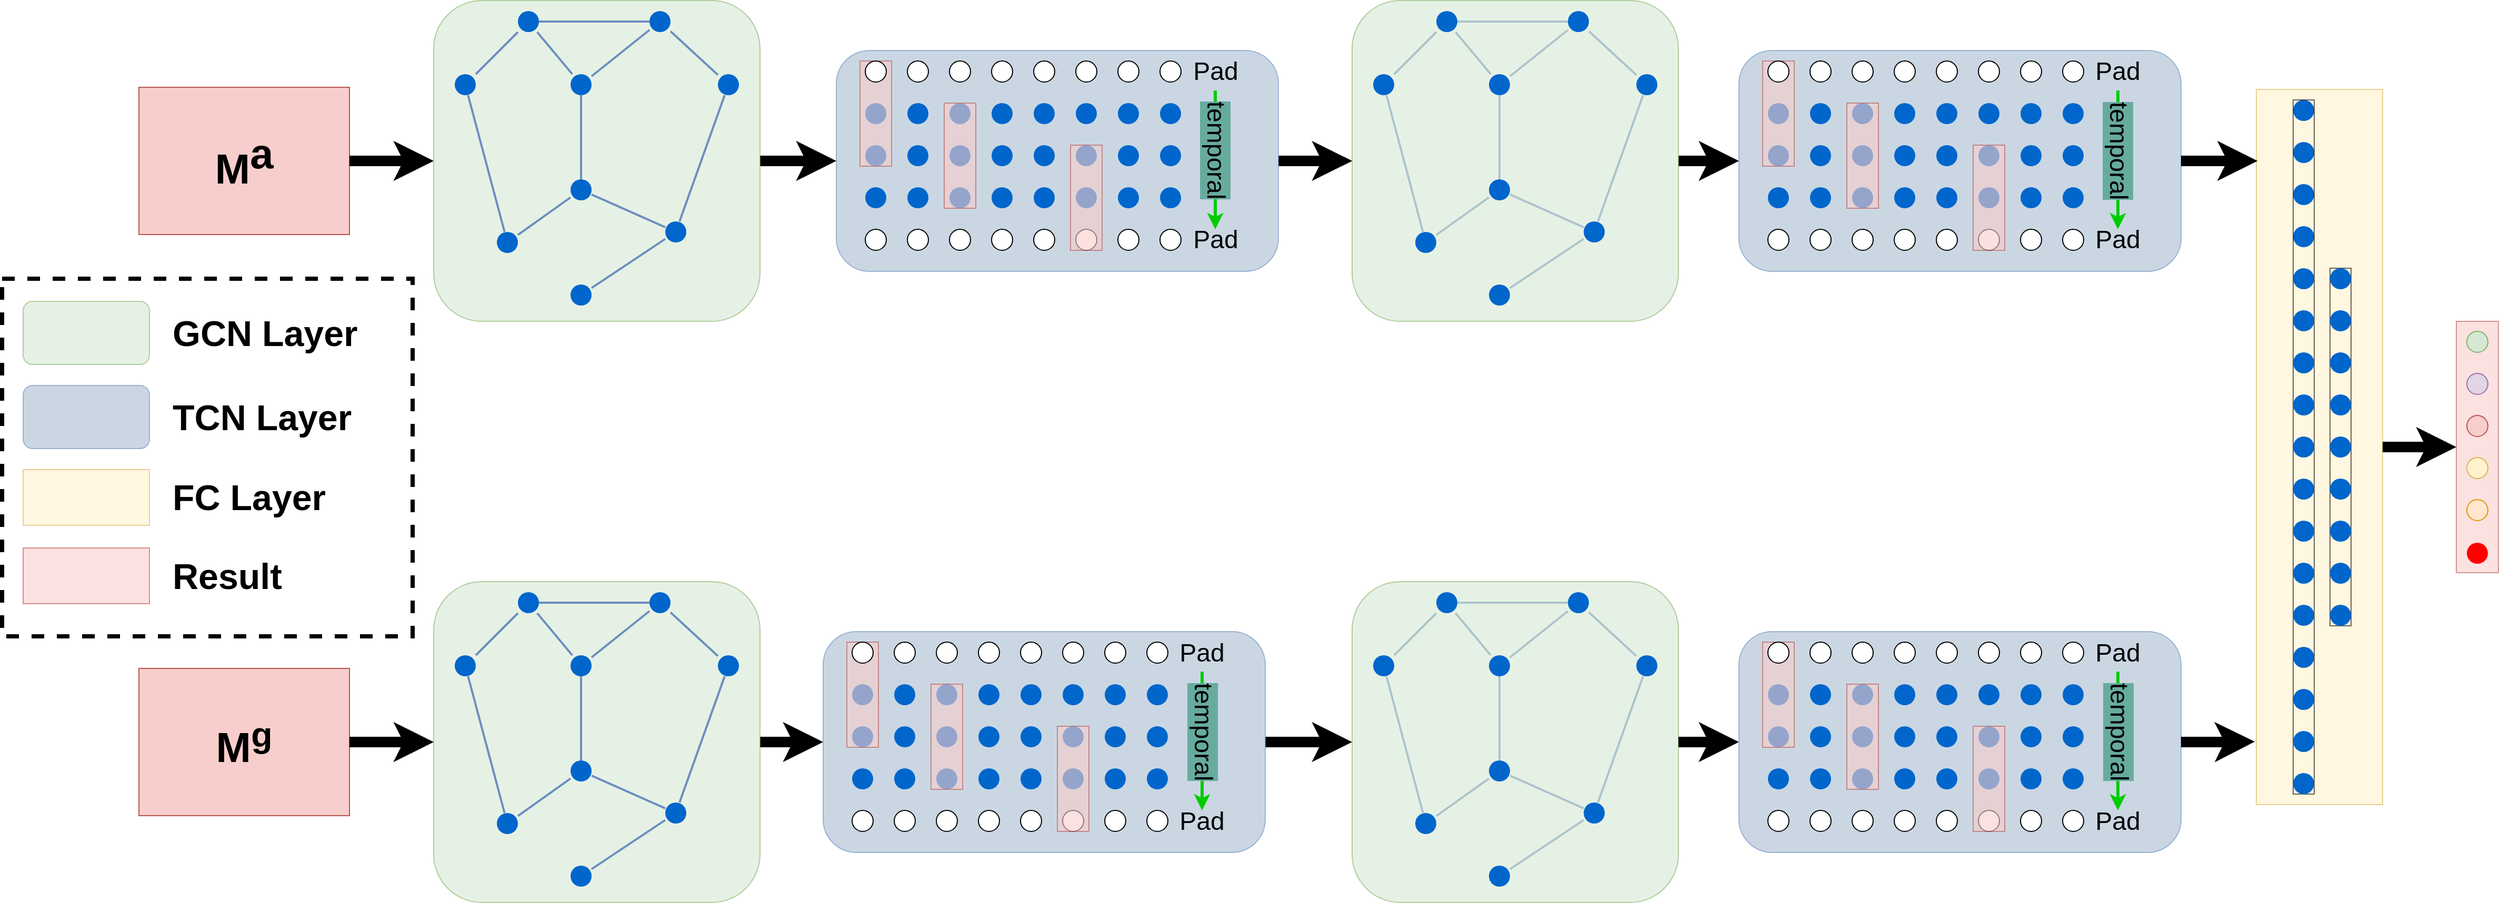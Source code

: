 <mxfile version="12.5.1" type="github">
  <diagram id="iteJpDz0SOA4dC_pRFCU" name="Page-1">
    <mxGraphModel dx="4671" dy="2320" grid="1" gridSize="10" guides="1" tooltips="1" connect="1" arrows="1" fold="1" page="1" pageScale="1" pageWidth="827" pageHeight="1169" math="0" shadow="0">
      <root>
        <mxCell id="0"/>
        <mxCell id="1" parent="0"/>
        <mxCell id="SlGwDDFdU0wawe0dBtxq-1" value="" style="rounded=1;whiteSpace=wrap;html=1;fillColor=#A7BCD1;strokeColor=#6c8ebf;opacity=60;" vertex="1" parent="1">
          <mxGeometry x="2280" y="545" width="420" height="210" as="geometry"/>
        </mxCell>
        <mxCell id="SlGwDDFdU0wawe0dBtxq-2" style="edgeStyle=orthogonalEdgeStyle;rounded=0;orthogonalLoop=1;jettySize=auto;html=1;exitX=1;exitY=0.5;exitDx=0;exitDy=0;entryX=0;entryY=0.5;entryDx=0;entryDy=0;strokeColor=#000000;strokeWidth=10;fontSize=11;" edge="1" parent="1" source="SlGwDDFdU0wawe0dBtxq-40" target="SlGwDDFdU0wawe0dBtxq-149">
          <mxGeometry relative="1" as="geometry">
            <mxPoint x="1942.214" y="650.143" as="targetPoint"/>
          </mxGeometry>
        </mxCell>
        <mxCell id="SlGwDDFdU0wawe0dBtxq-3" value="" style="edgeStyle=orthogonalEdgeStyle;rounded=0;orthogonalLoop=1;jettySize=auto;html=1;strokeWidth=10;entryX=0;entryY=0.5;entryDx=0;entryDy=0;" edge="1" parent="1" source="SlGwDDFdU0wawe0dBtxq-4" target="SlGwDDFdU0wawe0dBtxq-40">
          <mxGeometry relative="1" as="geometry">
            <mxPoint x="1430" y="650" as="targetPoint"/>
          </mxGeometry>
        </mxCell>
        <mxCell id="SlGwDDFdU0wawe0dBtxq-4" value="" style="rounded=1;whiteSpace=wrap;html=1;fillColor=#d5e8d4;strokeColor=#82b366;opacity=60;" vertex="1" parent="1">
          <mxGeometry x="1040" y="497.5" width="310" height="305" as="geometry"/>
        </mxCell>
        <mxCell id="SlGwDDFdU0wawe0dBtxq-5" value="" style="shape=ellipse;fillColor=#0066CC;strokeColor=none;html=1" vertex="1" parent="1">
          <mxGeometry x="1060" y="567.5" width="20" height="20" as="geometry"/>
        </mxCell>
        <mxCell id="SlGwDDFdU0wawe0dBtxq-6" value="" style="shape=ellipse;fillColor=#0066CC;strokeColor=none;html=1" vertex="1" parent="1">
          <mxGeometry x="1120" y="507.5" width="20" height="20" as="geometry"/>
        </mxCell>
        <mxCell id="SlGwDDFdU0wawe0dBtxq-7" value="" style="shape=ellipse;fillColor=#0066CC;strokeColor=none;html=1" vertex="1" parent="1">
          <mxGeometry x="1170" y="567.5" width="20" height="20" as="geometry"/>
        </mxCell>
        <mxCell id="SlGwDDFdU0wawe0dBtxq-8" value="" style="shape=ellipse;fillColor=#0066CC;strokeColor=none;html=1" vertex="1" parent="1">
          <mxGeometry x="1245" y="507.5" width="20" height="20" as="geometry"/>
        </mxCell>
        <mxCell id="SlGwDDFdU0wawe0dBtxq-9" value="" style="shape=ellipse;fillColor=#0066CC;strokeColor=none;html=1" vertex="1" parent="1">
          <mxGeometry x="1310" y="567.5" width="20" height="20" as="geometry"/>
        </mxCell>
        <mxCell id="SlGwDDFdU0wawe0dBtxq-10" value="" style="shape=ellipse;fillColor=#0066CC;strokeColor=none;html=1" vertex="1" parent="1">
          <mxGeometry x="1170" y="667.5" width="20" height="20" as="geometry"/>
        </mxCell>
        <mxCell id="SlGwDDFdU0wawe0dBtxq-11" value="" style="shape=ellipse;fillColor=#0066CC;strokeColor=none;html=1" vertex="1" parent="1">
          <mxGeometry x="1100" y="717.5" width="20" height="20" as="geometry"/>
        </mxCell>
        <mxCell id="SlGwDDFdU0wawe0dBtxq-12" value="" style="shape=ellipse;fillColor=#0066CC;strokeColor=none;html=1" vertex="1" parent="1">
          <mxGeometry x="1260" y="707.5" width="20" height="20" as="geometry"/>
        </mxCell>
        <mxCell id="SlGwDDFdU0wawe0dBtxq-13" value="" style="shape=ellipse;fillColor=#0066CC;strokeColor=none;html=1" vertex="1" parent="1">
          <mxGeometry x="1170" y="767.5" width="20" height="20" as="geometry"/>
        </mxCell>
        <mxCell id="SlGwDDFdU0wawe0dBtxq-14" value="" style="endArrow=none;html=1;fontSize=56;strokeWidth=2;fillColor=#dae8fc;strokeColor=#6c8ebf;" edge="1" parent="1" source="SlGwDDFdU0wawe0dBtxq-6" target="SlGwDDFdU0wawe0dBtxq-5">
          <mxGeometry width="50" height="50" relative="1" as="geometry">
            <mxPoint x="1170" y="311.5" as="sourcePoint"/>
            <mxPoint x="1275" y="353.5" as="targetPoint"/>
          </mxGeometry>
        </mxCell>
        <mxCell id="SlGwDDFdU0wawe0dBtxq-15" value="" style="endArrow=none;html=1;fontSize=56;strokeWidth=2;fillColor=#dae8fc;strokeColor=#6c8ebf;" edge="1" parent="1" source="SlGwDDFdU0wawe0dBtxq-8" target="SlGwDDFdU0wawe0dBtxq-6">
          <mxGeometry width="50" height="50" relative="1" as="geometry">
            <mxPoint x="1240" y="547.5" as="sourcePoint"/>
            <mxPoint x="1100" y="587.5" as="targetPoint"/>
          </mxGeometry>
        </mxCell>
        <mxCell id="SlGwDDFdU0wawe0dBtxq-16" value="" style="endArrow=none;html=1;fontSize=56;strokeWidth=2;fillColor=#dae8fc;strokeColor=#6c8ebf;" edge="1" parent="1" source="SlGwDDFdU0wawe0dBtxq-9" target="SlGwDDFdU0wawe0dBtxq-8">
          <mxGeometry width="50" height="50" relative="1" as="geometry">
            <mxPoint x="1150" y="557.5" as="sourcePoint"/>
            <mxPoint x="1110" y="597.5" as="targetPoint"/>
          </mxGeometry>
        </mxCell>
        <mxCell id="SlGwDDFdU0wawe0dBtxq-17" value="" style="endArrow=none;html=1;fontSize=56;strokeWidth=2;fillColor=#dae8fc;strokeColor=#6c8ebf;" edge="1" parent="1" source="SlGwDDFdU0wawe0dBtxq-7" target="SlGwDDFdU0wawe0dBtxq-8">
          <mxGeometry width="50" height="50" relative="1" as="geometry">
            <mxPoint x="1160" y="567.5" as="sourcePoint"/>
            <mxPoint x="1120" y="607.5" as="targetPoint"/>
          </mxGeometry>
        </mxCell>
        <mxCell id="SlGwDDFdU0wawe0dBtxq-18" value="" style="endArrow=none;html=1;fontSize=56;strokeWidth=2;fillColor=#dae8fc;strokeColor=#6c8ebf;" edge="1" parent="1" source="SlGwDDFdU0wawe0dBtxq-6" target="SlGwDDFdU0wawe0dBtxq-7">
          <mxGeometry width="50" height="50" relative="1" as="geometry">
            <mxPoint x="1170" y="577.5" as="sourcePoint"/>
            <mxPoint x="1130" y="617.5" as="targetPoint"/>
          </mxGeometry>
        </mxCell>
        <mxCell id="SlGwDDFdU0wawe0dBtxq-19" value="" style="endArrow=none;html=1;fontSize=56;strokeWidth=2;fillColor=#dae8fc;strokeColor=#6c8ebf;" edge="1" parent="1" source="SlGwDDFdU0wawe0dBtxq-7" target="SlGwDDFdU0wawe0dBtxq-10">
          <mxGeometry width="50" height="50" relative="1" as="geometry">
            <mxPoint x="1180" y="587.5" as="sourcePoint"/>
            <mxPoint x="1140" y="627.5" as="targetPoint"/>
          </mxGeometry>
        </mxCell>
        <mxCell id="SlGwDDFdU0wawe0dBtxq-20" value="" style="endArrow=none;html=1;fontSize=56;strokeWidth=2;fillColor=#dae8fc;strokeColor=#6c8ebf;" edge="1" parent="1" source="SlGwDDFdU0wawe0dBtxq-12" target="SlGwDDFdU0wawe0dBtxq-10">
          <mxGeometry width="50" height="50" relative="1" as="geometry">
            <mxPoint x="1190" y="597.5" as="sourcePoint"/>
            <mxPoint x="1150" y="637.5" as="targetPoint"/>
          </mxGeometry>
        </mxCell>
        <mxCell id="SlGwDDFdU0wawe0dBtxq-21" value="" style="endArrow=none;html=1;fontSize=56;strokeWidth=2;fillColor=#dae8fc;strokeColor=#6c8ebf;" edge="1" parent="1" source="SlGwDDFdU0wawe0dBtxq-13" target="SlGwDDFdU0wawe0dBtxq-12">
          <mxGeometry width="50" height="50" relative="1" as="geometry">
            <mxPoint x="1200" y="607.5" as="sourcePoint"/>
            <mxPoint x="1160" y="647.5" as="targetPoint"/>
          </mxGeometry>
        </mxCell>
        <mxCell id="SlGwDDFdU0wawe0dBtxq-22" value="" style="endArrow=none;html=1;fontSize=56;strokeWidth=2;fillColor=#dae8fc;strokeColor=#6c8ebf;" edge="1" parent="1" source="SlGwDDFdU0wawe0dBtxq-10" target="SlGwDDFdU0wawe0dBtxq-11">
          <mxGeometry width="50" height="50" relative="1" as="geometry">
            <mxPoint x="1210" y="617.5" as="sourcePoint"/>
            <mxPoint x="1170" y="657.5" as="targetPoint"/>
          </mxGeometry>
        </mxCell>
        <mxCell id="SlGwDDFdU0wawe0dBtxq-23" value="" style="endArrow=none;html=1;fontSize=56;strokeWidth=2;fillColor=#dae8fc;strokeColor=#6c8ebf;" edge="1" parent="1" source="SlGwDDFdU0wawe0dBtxq-5" target="SlGwDDFdU0wawe0dBtxq-11">
          <mxGeometry width="50" height="50" relative="1" as="geometry">
            <mxPoint x="1230" y="637.5" as="sourcePoint"/>
            <mxPoint x="1190" y="677.5" as="targetPoint"/>
          </mxGeometry>
        </mxCell>
        <mxCell id="SlGwDDFdU0wawe0dBtxq-24" value="" style="endArrow=none;html=1;fontSize=56;strokeWidth=2;fillColor=#dae8fc;strokeColor=#6c8ebf;" edge="1" parent="1" source="SlGwDDFdU0wawe0dBtxq-9" target="SlGwDDFdU0wawe0dBtxq-12">
          <mxGeometry width="50" height="50" relative="1" as="geometry">
            <mxPoint x="1240" y="647.5" as="sourcePoint"/>
            <mxPoint x="1200" y="687.5" as="targetPoint"/>
          </mxGeometry>
        </mxCell>
        <mxCell id="SlGwDDFdU0wawe0dBtxq-25" value="" style="edgeStyle=orthogonalEdgeStyle;rounded=0;orthogonalLoop=1;jettySize=auto;html=1;strokeWidth=10;entryX=0;entryY=0.5;entryDx=0;entryDy=0;exitX=1;exitY=0.5;exitDx=0;exitDy=0;" edge="1" parent="1" source="SlGwDDFdU0wawe0dBtxq-149" target="SlGwDDFdU0wawe0dBtxq-1">
          <mxGeometry relative="1" as="geometry">
            <mxPoint x="2362.071" y="650.143" as="targetPoint"/>
            <mxPoint x="2252.5" y="650.143" as="sourcePoint"/>
          </mxGeometry>
        </mxCell>
        <mxCell id="SlGwDDFdU0wawe0dBtxq-26" value="" style="rounded=0;whiteSpace=wrap;html=1;labelBackgroundColor=#FFFFFF;fillColor=#fff2cc;fontSize=77;opacity=60;strokeColor=#d6b656;" vertex="1" parent="1">
          <mxGeometry x="2771.5" y="582" width="120" height="680" as="geometry"/>
        </mxCell>
        <mxCell id="SlGwDDFdU0wawe0dBtxq-27" value="" style="shape=ellipse;fillColor=#0066CC;strokeColor=none;html=1" vertex="1" parent="1">
          <mxGeometry x="2806.5" y="592" width="20" height="20" as="geometry"/>
        </mxCell>
        <mxCell id="SlGwDDFdU0wawe0dBtxq-28" value="" style="shape=ellipse;fillColor=#0066CC;strokeColor=none;html=1" vertex="1" parent="1">
          <mxGeometry x="2806.5" y="632" width="20" height="20" as="geometry"/>
        </mxCell>
        <mxCell id="SlGwDDFdU0wawe0dBtxq-29" value="" style="shape=ellipse;fillColor=#0066CC;strokeColor=none;html=1" vertex="1" parent="1">
          <mxGeometry x="2806.5" y="672" width="20" height="20" as="geometry"/>
        </mxCell>
        <mxCell id="SlGwDDFdU0wawe0dBtxq-30" value="" style="shape=ellipse;html=1;strokeColor=none;fillColor=#0066CC;" vertex="1" parent="1">
          <mxGeometry x="2806.5" y="712" width="20" height="20" as="geometry"/>
        </mxCell>
        <mxCell id="SlGwDDFdU0wawe0dBtxq-31" value="" style="rounded=0;whiteSpace=wrap;html=1;labelBackgroundColor=#FFFFFF;fillColor=none;gradientColor=none;fontSize=77;opacity=60;" vertex="1" parent="1">
          <mxGeometry x="2806.5" y="592" width="20" height="660" as="geometry"/>
        </mxCell>
        <mxCell id="SlGwDDFdU0wawe0dBtxq-32" value="" style="rounded=0;whiteSpace=wrap;html=1;labelBackgroundColor=#FFFFFF;fillColor=#f8cecc;fontSize=77;opacity=60;strokeColor=#b85450;" vertex="1" parent="1">
          <mxGeometry x="2961.5" y="802.5" width="40" height="239" as="geometry"/>
        </mxCell>
        <mxCell id="SlGwDDFdU0wawe0dBtxq-33" value="" style="shape=ellipse;fillColor=#e1d5e7;strokeColor=#9673a6;html=1" vertex="1" parent="1">
          <mxGeometry x="2971.5" y="852" width="20" height="20" as="geometry"/>
        </mxCell>
        <mxCell id="SlGwDDFdU0wawe0dBtxq-34" value="" style="shape=ellipse;fillColor=#f8cecc;strokeColor=#b85450;html=1" vertex="1" parent="1">
          <mxGeometry x="2971.5" y="892" width="20" height="20" as="geometry"/>
        </mxCell>
        <mxCell id="SlGwDDFdU0wawe0dBtxq-35" value="" style="shape=ellipse;fillColor=#fff2cc;strokeColor=#d6b656;html=1" vertex="1" parent="1">
          <mxGeometry x="2971.5" y="932" width="20" height="20" as="geometry"/>
        </mxCell>
        <mxCell id="SlGwDDFdU0wawe0dBtxq-36" value="" style="shape=ellipse;html=1;strokeColor=#82b366;fillColor=#d5e8d4;" vertex="1" parent="1">
          <mxGeometry x="2971.5" y="812" width="20" height="20" as="geometry"/>
        </mxCell>
        <mxCell id="SlGwDDFdU0wawe0dBtxq-37" value="" style="shape=ellipse;html=1;strokeColor=#d79b00;fillColor=#ffe6cc;" vertex="1" parent="1">
          <mxGeometry x="2971.5" y="972" width="20" height="20" as="geometry"/>
        </mxCell>
        <mxCell id="SlGwDDFdU0wawe0dBtxq-38" value="" style="shape=ellipse;html=1;strokeColor=none;fillColor=#FF0000;" vertex="1" parent="1">
          <mxGeometry x="2971.5" y="1013" width="20" height="20" as="geometry"/>
        </mxCell>
        <mxCell id="SlGwDDFdU0wawe0dBtxq-39" value="" style="group;direction=west;" vertex="1" connectable="0" parent="1">
          <mxGeometry x="1422.5" y="545" width="555" height="210" as="geometry"/>
        </mxCell>
        <mxCell id="SlGwDDFdU0wawe0dBtxq-40" value="" style="rounded=1;whiteSpace=wrap;html=1;fillColor=#A7BCD1;strokeColor=#6c8ebf;opacity=60;" vertex="1" parent="SlGwDDFdU0wawe0dBtxq-39">
          <mxGeometry width="420" height="210" as="geometry"/>
        </mxCell>
        <mxCell id="SlGwDDFdU0wawe0dBtxq-41" value="" style="shape=ellipse;fillColor=#0066CC;strokeColor=none;html=1" vertex="1" parent="SlGwDDFdU0wawe0dBtxq-39">
          <mxGeometry x="27.5" y="50" width="20" height="20" as="geometry"/>
        </mxCell>
        <mxCell id="SlGwDDFdU0wawe0dBtxq-42" value="" style="shape=ellipse;fillColor=#0066CC;strokeColor=none;html=1" vertex="1" parent="SlGwDDFdU0wawe0dBtxq-39">
          <mxGeometry x="67.5" y="50" width="20" height="20" as="geometry"/>
        </mxCell>
        <mxCell id="SlGwDDFdU0wawe0dBtxq-43" value="" style="shape=ellipse;fillColor=#0066CC;strokeColor=none;html=1" vertex="1" parent="SlGwDDFdU0wawe0dBtxq-39">
          <mxGeometry x="107.5" y="50" width="20" height="20" as="geometry"/>
        </mxCell>
        <mxCell id="SlGwDDFdU0wawe0dBtxq-44" value="" style="shape=ellipse;fillColor=#0066CC;strokeColor=none;html=1" vertex="1" parent="SlGwDDFdU0wawe0dBtxq-39">
          <mxGeometry x="147.5" y="50" width="20" height="20" as="geometry"/>
        </mxCell>
        <mxCell id="SlGwDDFdU0wawe0dBtxq-45" value="" style="shape=ellipse;fillColor=#0066CC;strokeColor=none;html=1" vertex="1" parent="SlGwDDFdU0wawe0dBtxq-39">
          <mxGeometry x="187.5" y="50" width="20" height="20" as="geometry"/>
        </mxCell>
        <mxCell id="SlGwDDFdU0wawe0dBtxq-46" value="" style="shape=ellipse;fillColor=#0066CC;strokeColor=none;html=1" vertex="1" parent="SlGwDDFdU0wawe0dBtxq-39">
          <mxGeometry x="227.5" y="50" width="20" height="20" as="geometry"/>
        </mxCell>
        <mxCell id="SlGwDDFdU0wawe0dBtxq-47" value="" style="shape=ellipse;fillColor=#0066CC;strokeColor=none;html=1" vertex="1" parent="SlGwDDFdU0wawe0dBtxq-39">
          <mxGeometry x="27.5" y="90" width="20" height="20" as="geometry"/>
        </mxCell>
        <mxCell id="SlGwDDFdU0wawe0dBtxq-48" value="" style="shape=ellipse;fillColor=#0066CC;strokeColor=none;html=1" vertex="1" parent="SlGwDDFdU0wawe0dBtxq-39">
          <mxGeometry x="67.5" y="90" width="20" height="20" as="geometry"/>
        </mxCell>
        <mxCell id="SlGwDDFdU0wawe0dBtxq-49" value="" style="shape=ellipse;fillColor=#0066CC;strokeColor=none;html=1" vertex="1" parent="SlGwDDFdU0wawe0dBtxq-39">
          <mxGeometry x="107.5" y="90" width="20" height="20" as="geometry"/>
        </mxCell>
        <mxCell id="SlGwDDFdU0wawe0dBtxq-50" value="" style="shape=ellipse;fillColor=#0066CC;strokeColor=none;html=1" vertex="1" parent="SlGwDDFdU0wawe0dBtxq-39">
          <mxGeometry x="147.5" y="90" width="20" height="20" as="geometry"/>
        </mxCell>
        <mxCell id="SlGwDDFdU0wawe0dBtxq-51" value="" style="shape=ellipse;fillColor=#0066CC;strokeColor=none;html=1" vertex="1" parent="SlGwDDFdU0wawe0dBtxq-39">
          <mxGeometry x="187.5" y="90" width="20" height="20" as="geometry"/>
        </mxCell>
        <mxCell id="SlGwDDFdU0wawe0dBtxq-52" value="" style="shape=ellipse;fillColor=#0066CC;strokeColor=none;html=1" vertex="1" parent="SlGwDDFdU0wawe0dBtxq-39">
          <mxGeometry x="227.5" y="90" width="20" height="20" as="geometry"/>
        </mxCell>
        <mxCell id="SlGwDDFdU0wawe0dBtxq-53" value="" style="shape=ellipse;fillColor=#0066CC;strokeColor=none;html=1" vertex="1" parent="SlGwDDFdU0wawe0dBtxq-39">
          <mxGeometry x="27.5" y="130" width="20" height="20" as="geometry"/>
        </mxCell>
        <mxCell id="SlGwDDFdU0wawe0dBtxq-54" value="" style="shape=ellipse;fillColor=#0066CC;strokeColor=none;html=1" vertex="1" parent="SlGwDDFdU0wawe0dBtxq-39">
          <mxGeometry x="67.5" y="130" width="20" height="20" as="geometry"/>
        </mxCell>
        <mxCell id="SlGwDDFdU0wawe0dBtxq-55" value="" style="shape=ellipse;fillColor=#0066CC;strokeColor=none;html=1" vertex="1" parent="SlGwDDFdU0wawe0dBtxq-39">
          <mxGeometry x="107.5" y="130" width="20" height="20" as="geometry"/>
        </mxCell>
        <mxCell id="SlGwDDFdU0wawe0dBtxq-56" value="" style="shape=ellipse;fillColor=#0066CC;strokeColor=none;html=1" vertex="1" parent="SlGwDDFdU0wawe0dBtxq-39">
          <mxGeometry x="147.5" y="130" width="20" height="20" as="geometry"/>
        </mxCell>
        <mxCell id="SlGwDDFdU0wawe0dBtxq-57" value="" style="shape=ellipse;fillColor=#0066CC;strokeColor=none;html=1" vertex="1" parent="SlGwDDFdU0wawe0dBtxq-39">
          <mxGeometry x="187.5" y="130" width="20" height="20" as="geometry"/>
        </mxCell>
        <mxCell id="SlGwDDFdU0wawe0dBtxq-58" value="" style="shape=ellipse;fillColor=#0066CC;strokeColor=none;html=1" vertex="1" parent="SlGwDDFdU0wawe0dBtxq-39">
          <mxGeometry x="227.5" y="130" width="20" height="20" as="geometry"/>
        </mxCell>
        <mxCell id="SlGwDDFdU0wawe0dBtxq-59" value="" style="shape=ellipse;fillColor=#0066CC;strokeColor=none;html=1" vertex="1" parent="SlGwDDFdU0wawe0dBtxq-39">
          <mxGeometry x="267.5" y="50" width="20" height="20" as="geometry"/>
        </mxCell>
        <mxCell id="SlGwDDFdU0wawe0dBtxq-60" value="" style="shape=ellipse;fillColor=#0066CC;strokeColor=none;html=1" vertex="1" parent="SlGwDDFdU0wawe0dBtxq-39">
          <mxGeometry x="307.5" y="50" width="20" height="20" as="geometry"/>
        </mxCell>
        <mxCell id="SlGwDDFdU0wawe0dBtxq-61" value="" style="shape=ellipse;fillColor=#0066CC;strokeColor=none;html=1" vertex="1" parent="SlGwDDFdU0wawe0dBtxq-39">
          <mxGeometry x="267.5" y="90" width="20" height="20" as="geometry"/>
        </mxCell>
        <mxCell id="SlGwDDFdU0wawe0dBtxq-62" value="" style="shape=ellipse;fillColor=#0066CC;strokeColor=none;html=1" vertex="1" parent="SlGwDDFdU0wawe0dBtxq-39">
          <mxGeometry x="307.5" y="90" width="20" height="20" as="geometry"/>
        </mxCell>
        <mxCell id="SlGwDDFdU0wawe0dBtxq-63" value="" style="shape=ellipse;fillColor=#0066CC;strokeColor=none;html=1" vertex="1" parent="SlGwDDFdU0wawe0dBtxq-39">
          <mxGeometry x="267.5" y="130" width="20" height="20" as="geometry"/>
        </mxCell>
        <mxCell id="SlGwDDFdU0wawe0dBtxq-64" value="" style="shape=ellipse;fillColor=#0066CC;strokeColor=none;html=1" vertex="1" parent="SlGwDDFdU0wawe0dBtxq-39">
          <mxGeometry x="307.5" y="130" width="20" height="20" as="geometry"/>
        </mxCell>
        <mxCell id="SlGwDDFdU0wawe0dBtxq-65" value="" style="endArrow=classic;html=1;strokeWidth=3;fillColor=#d5e8d4;strokeColor=#00CC00;fontSize=24;" edge="1" parent="SlGwDDFdU0wawe0dBtxq-39">
          <mxGeometry width="50" height="50" relative="1" as="geometry">
            <mxPoint x="360" y="38" as="sourcePoint"/>
            <mxPoint x="360" y="170" as="targetPoint"/>
          </mxGeometry>
        </mxCell>
        <mxCell id="SlGwDDFdU0wawe0dBtxq-66" value="temporal" style="text;html=1;align=center;verticalAlign=middle;resizable=0;points=[];;horizontal=0;rotation=-180;fontSize=24;rounded=1;strokeColor=#6c8ebf;fillColor=#A7BCD1;opacity=60;labelBackgroundColor=#67AB9F;labelBorderColor=none;" vertex="1" connectable="0" parent="SlGwDDFdU0wawe0dBtxq-65">
          <mxGeometry x="-0.378" y="1" relative="1" as="geometry">
            <mxPoint y="15.52" as="offset"/>
          </mxGeometry>
        </mxCell>
        <mxCell id="SlGwDDFdU0wawe0dBtxq-67" value="" style="rounded=0;whiteSpace=wrap;html=1;labelBackgroundColor=none;fillColor=#f8cecc;fontSize=18;opacity=60;strokeColor=#b85450;" vertex="1" parent="SlGwDDFdU0wawe0dBtxq-39">
          <mxGeometry x="22.5" y="10" width="30" height="100" as="geometry"/>
        </mxCell>
        <mxCell id="SlGwDDFdU0wawe0dBtxq-68" value="" style="shape=ellipse;html=1" vertex="1" parent="SlGwDDFdU0wawe0dBtxq-39">
          <mxGeometry x="27.5" y="10" width="20" height="20" as="geometry"/>
        </mxCell>
        <mxCell id="SlGwDDFdU0wawe0dBtxq-69" value="" style="shape=ellipse;html=1" vertex="1" parent="SlGwDDFdU0wawe0dBtxq-39">
          <mxGeometry x="67.5" y="10" width="20" height="20" as="geometry"/>
        </mxCell>
        <mxCell id="SlGwDDFdU0wawe0dBtxq-70" value="" style="shape=ellipse;html=1" vertex="1" parent="SlGwDDFdU0wawe0dBtxq-39">
          <mxGeometry x="107.5" y="10" width="20" height="20" as="geometry"/>
        </mxCell>
        <mxCell id="SlGwDDFdU0wawe0dBtxq-71" value="" style="shape=ellipse;html=1" vertex="1" parent="SlGwDDFdU0wawe0dBtxq-39">
          <mxGeometry x="147.5" y="10" width="20" height="20" as="geometry"/>
        </mxCell>
        <mxCell id="SlGwDDFdU0wawe0dBtxq-72" value="" style="shape=ellipse;html=1" vertex="1" parent="SlGwDDFdU0wawe0dBtxq-39">
          <mxGeometry x="187.5" y="10" width="20" height="20" as="geometry"/>
        </mxCell>
        <mxCell id="SlGwDDFdU0wawe0dBtxq-73" value="" style="shape=ellipse;html=1" vertex="1" parent="SlGwDDFdU0wawe0dBtxq-39">
          <mxGeometry x="227.5" y="10" width="20" height="20" as="geometry"/>
        </mxCell>
        <mxCell id="SlGwDDFdU0wawe0dBtxq-74" value="" style="shape=ellipse;html=1" vertex="1" parent="SlGwDDFdU0wawe0dBtxq-39">
          <mxGeometry x="267.5" y="10" width="20" height="20" as="geometry"/>
        </mxCell>
        <mxCell id="SlGwDDFdU0wawe0dBtxq-75" value="" style="shape=ellipse;html=1" vertex="1" parent="SlGwDDFdU0wawe0dBtxq-39">
          <mxGeometry x="307.5" y="10" width="20" height="20" as="geometry"/>
        </mxCell>
        <mxCell id="SlGwDDFdU0wawe0dBtxq-76" value="" style="shape=ellipse;html=1" vertex="1" parent="SlGwDDFdU0wawe0dBtxq-39">
          <mxGeometry x="27.5" y="170" width="20" height="20" as="geometry"/>
        </mxCell>
        <mxCell id="SlGwDDFdU0wawe0dBtxq-77" value="" style="shape=ellipse;html=1" vertex="1" parent="SlGwDDFdU0wawe0dBtxq-39">
          <mxGeometry x="67.5" y="170" width="20" height="20" as="geometry"/>
        </mxCell>
        <mxCell id="SlGwDDFdU0wawe0dBtxq-78" value="" style="shape=ellipse;html=1" vertex="1" parent="SlGwDDFdU0wawe0dBtxq-39">
          <mxGeometry x="107.5" y="170" width="20" height="20" as="geometry"/>
        </mxCell>
        <mxCell id="SlGwDDFdU0wawe0dBtxq-79" value="" style="shape=ellipse;html=1" vertex="1" parent="SlGwDDFdU0wawe0dBtxq-39">
          <mxGeometry x="147.5" y="170" width="20" height="20" as="geometry"/>
        </mxCell>
        <mxCell id="SlGwDDFdU0wawe0dBtxq-80" value="" style="shape=ellipse;html=1" vertex="1" parent="SlGwDDFdU0wawe0dBtxq-39">
          <mxGeometry x="187.5" y="170" width="20" height="20" as="geometry"/>
        </mxCell>
        <mxCell id="SlGwDDFdU0wawe0dBtxq-81" value="" style="shape=ellipse;html=1" vertex="1" parent="SlGwDDFdU0wawe0dBtxq-39">
          <mxGeometry x="227.5" y="170" width="20" height="20" as="geometry"/>
        </mxCell>
        <mxCell id="SlGwDDFdU0wawe0dBtxq-82" value="" style="shape=ellipse;html=1" vertex="1" parent="SlGwDDFdU0wawe0dBtxq-39">
          <mxGeometry x="267.5" y="170" width="20" height="20" as="geometry"/>
        </mxCell>
        <mxCell id="SlGwDDFdU0wawe0dBtxq-83" value="" style="shape=ellipse;html=1" vertex="1" parent="SlGwDDFdU0wawe0dBtxq-39">
          <mxGeometry x="307.5" y="170" width="20" height="20" as="geometry"/>
        </mxCell>
        <mxCell id="SlGwDDFdU0wawe0dBtxq-84" value="" style="rounded=0;whiteSpace=wrap;html=1;labelBackgroundColor=none;fillColor=#f8cecc;fontSize=18;opacity=60;strokeColor=#b85450;" vertex="1" parent="SlGwDDFdU0wawe0dBtxq-39">
          <mxGeometry x="102.5" y="50" width="30" height="100" as="geometry"/>
        </mxCell>
        <mxCell id="SlGwDDFdU0wawe0dBtxq-85" value="" style="rounded=0;whiteSpace=wrap;html=1;labelBackgroundColor=none;fillColor=#f8cecc;fontSize=18;opacity=60;strokeColor=#b85450;" vertex="1" parent="SlGwDDFdU0wawe0dBtxq-39">
          <mxGeometry x="222.5" y="90" width="30" height="100" as="geometry"/>
        </mxCell>
        <mxCell id="SlGwDDFdU0wawe0dBtxq-86" value="Pad" style="text;html=1;strokeColor=none;fillColor=none;align=center;verticalAlign=middle;whiteSpace=wrap;rounded=0;labelBackgroundColor=none;fontSize=24;opacity=60;" vertex="1" parent="SlGwDDFdU0wawe0dBtxq-39">
          <mxGeometry x="340" y="10" width="40" height="20" as="geometry"/>
        </mxCell>
        <mxCell id="SlGwDDFdU0wawe0dBtxq-87" value="Pad" style="text;html=1;strokeColor=none;fillColor=none;align=center;verticalAlign=middle;whiteSpace=wrap;rounded=0;labelBackgroundColor=none;fontSize=24;opacity=60;" vertex="1" parent="SlGwDDFdU0wawe0dBtxq-39">
          <mxGeometry x="340" y="170" width="40" height="20" as="geometry"/>
        </mxCell>
        <mxCell id="SlGwDDFdU0wawe0dBtxq-88" value="" style="endArrow=classic;html=1;strokeWidth=3;fillColor=#d5e8d4;strokeColor=#00CC00;fontSize=24;" edge="1" parent="1">
          <mxGeometry width="50" height="50" relative="1" as="geometry">
            <mxPoint x="2640" y="583" as="sourcePoint"/>
            <mxPoint x="2640" y="715" as="targetPoint"/>
          </mxGeometry>
        </mxCell>
        <mxCell id="SlGwDDFdU0wawe0dBtxq-89" value="temporal" style="text;html=1;align=center;verticalAlign=middle;resizable=0;points=[];;horizontal=0;rotation=-180;fontSize=24;rounded=1;strokeColor=#6c8ebf;fillColor=#A7BCD1;opacity=60;labelBackgroundColor=#67AB9F;labelBorderColor=none;" vertex="1" connectable="0" parent="SlGwDDFdU0wawe0dBtxq-88">
          <mxGeometry x="-0.378" y="1" relative="1" as="geometry">
            <mxPoint y="15.52" as="offset"/>
          </mxGeometry>
        </mxCell>
        <mxCell id="SlGwDDFdU0wawe0dBtxq-90" value="" style="shape=ellipse;fillColor=#0066CC;strokeColor=none;html=1" vertex="1" parent="1">
          <mxGeometry x="2307.5" y="595" width="20" height="20" as="geometry"/>
        </mxCell>
        <mxCell id="SlGwDDFdU0wawe0dBtxq-91" value="" style="shape=ellipse;fillColor=#0066CC;strokeColor=none;html=1" vertex="1" parent="1">
          <mxGeometry x="2347.5" y="595" width="20" height="20" as="geometry"/>
        </mxCell>
        <mxCell id="SlGwDDFdU0wawe0dBtxq-92" value="" style="shape=ellipse;fillColor=#0066CC;strokeColor=none;html=1" vertex="1" parent="1">
          <mxGeometry x="2387.5" y="595" width="20" height="20" as="geometry"/>
        </mxCell>
        <mxCell id="SlGwDDFdU0wawe0dBtxq-93" value="" style="shape=ellipse;fillColor=#0066CC;strokeColor=none;html=1" vertex="1" parent="1">
          <mxGeometry x="2427.5" y="595" width="20" height="20" as="geometry"/>
        </mxCell>
        <mxCell id="SlGwDDFdU0wawe0dBtxq-94" value="" style="shape=ellipse;fillColor=#0066CC;strokeColor=none;html=1" vertex="1" parent="1">
          <mxGeometry x="2467.5" y="595" width="20" height="20" as="geometry"/>
        </mxCell>
        <mxCell id="SlGwDDFdU0wawe0dBtxq-95" value="" style="shape=ellipse;fillColor=#0066CC;strokeColor=none;html=1" vertex="1" parent="1">
          <mxGeometry x="2507.5" y="595" width="20" height="20" as="geometry"/>
        </mxCell>
        <mxCell id="SlGwDDFdU0wawe0dBtxq-96" value="" style="shape=ellipse;fillColor=#0066CC;strokeColor=none;html=1" vertex="1" parent="1">
          <mxGeometry x="2307.5" y="635" width="20" height="20" as="geometry"/>
        </mxCell>
        <mxCell id="SlGwDDFdU0wawe0dBtxq-97" value="" style="shape=ellipse;fillColor=#0066CC;strokeColor=none;html=1" vertex="1" parent="1">
          <mxGeometry x="2347.5" y="635" width="20" height="20" as="geometry"/>
        </mxCell>
        <mxCell id="SlGwDDFdU0wawe0dBtxq-98" value="" style="shape=ellipse;fillColor=#0066CC;strokeColor=none;html=1" vertex="1" parent="1">
          <mxGeometry x="2387.5" y="635" width="20" height="20" as="geometry"/>
        </mxCell>
        <mxCell id="SlGwDDFdU0wawe0dBtxq-99" value="" style="shape=ellipse;fillColor=#0066CC;strokeColor=none;html=1" vertex="1" parent="1">
          <mxGeometry x="2427.5" y="635" width="20" height="20" as="geometry"/>
        </mxCell>
        <mxCell id="SlGwDDFdU0wawe0dBtxq-100" value="" style="shape=ellipse;fillColor=#0066CC;strokeColor=none;html=1" vertex="1" parent="1">
          <mxGeometry x="2467.5" y="635" width="20" height="20" as="geometry"/>
        </mxCell>
        <mxCell id="SlGwDDFdU0wawe0dBtxq-101" value="" style="shape=ellipse;fillColor=#0066CC;strokeColor=none;html=1" vertex="1" parent="1">
          <mxGeometry x="2507.5" y="635" width="20" height="20" as="geometry"/>
        </mxCell>
        <mxCell id="SlGwDDFdU0wawe0dBtxq-102" value="" style="shape=ellipse;fillColor=#0066CC;strokeColor=none;html=1" vertex="1" parent="1">
          <mxGeometry x="2307.5" y="675" width="20" height="20" as="geometry"/>
        </mxCell>
        <mxCell id="SlGwDDFdU0wawe0dBtxq-103" value="" style="shape=ellipse;fillColor=#0066CC;strokeColor=none;html=1" vertex="1" parent="1">
          <mxGeometry x="2347.5" y="675" width="20" height="20" as="geometry"/>
        </mxCell>
        <mxCell id="SlGwDDFdU0wawe0dBtxq-104" value="" style="shape=ellipse;fillColor=#0066CC;strokeColor=none;html=1" vertex="1" parent="1">
          <mxGeometry x="2387.5" y="675" width="20" height="20" as="geometry"/>
        </mxCell>
        <mxCell id="SlGwDDFdU0wawe0dBtxq-105" value="" style="shape=ellipse;fillColor=#0066CC;strokeColor=none;html=1" vertex="1" parent="1">
          <mxGeometry x="2427.5" y="675" width="20" height="20" as="geometry"/>
        </mxCell>
        <mxCell id="SlGwDDFdU0wawe0dBtxq-106" value="" style="shape=ellipse;fillColor=#0066CC;strokeColor=none;html=1" vertex="1" parent="1">
          <mxGeometry x="2467.5" y="675" width="20" height="20" as="geometry"/>
        </mxCell>
        <mxCell id="SlGwDDFdU0wawe0dBtxq-107" value="" style="shape=ellipse;fillColor=#0066CC;strokeColor=none;html=1" vertex="1" parent="1">
          <mxGeometry x="2507.5" y="675" width="20" height="20" as="geometry"/>
        </mxCell>
        <mxCell id="SlGwDDFdU0wawe0dBtxq-108" value="" style="shape=ellipse;fillColor=#0066CC;strokeColor=none;html=1" vertex="1" parent="1">
          <mxGeometry x="2547.5" y="595" width="20" height="20" as="geometry"/>
        </mxCell>
        <mxCell id="SlGwDDFdU0wawe0dBtxq-109" value="" style="shape=ellipse;fillColor=#0066CC;strokeColor=none;html=1" vertex="1" parent="1">
          <mxGeometry x="2587.5" y="595" width="20" height="20" as="geometry"/>
        </mxCell>
        <mxCell id="SlGwDDFdU0wawe0dBtxq-110" value="" style="shape=ellipse;fillColor=#0066CC;strokeColor=none;html=1" vertex="1" parent="1">
          <mxGeometry x="2547.5" y="635" width="20" height="20" as="geometry"/>
        </mxCell>
        <mxCell id="SlGwDDFdU0wawe0dBtxq-111" value="" style="shape=ellipse;fillColor=#0066CC;strokeColor=none;html=1" vertex="1" parent="1">
          <mxGeometry x="2587.5" y="635" width="20" height="20" as="geometry"/>
        </mxCell>
        <mxCell id="SlGwDDFdU0wawe0dBtxq-112" value="" style="shape=ellipse;fillColor=#0066CC;strokeColor=none;html=1" vertex="1" parent="1">
          <mxGeometry x="2547.5" y="675" width="20" height="20" as="geometry"/>
        </mxCell>
        <mxCell id="SlGwDDFdU0wawe0dBtxq-113" value="" style="shape=ellipse;fillColor=#0066CC;strokeColor=none;html=1" vertex="1" parent="1">
          <mxGeometry x="2587.5" y="675" width="20" height="20" as="geometry"/>
        </mxCell>
        <mxCell id="SlGwDDFdU0wawe0dBtxq-114" value="" style="rounded=0;whiteSpace=wrap;html=1;labelBackgroundColor=none;fillColor=#f8cecc;fontSize=18;opacity=60;strokeColor=#b85450;" vertex="1" parent="1">
          <mxGeometry x="2302.5" y="555" width="30" height="100" as="geometry"/>
        </mxCell>
        <mxCell id="SlGwDDFdU0wawe0dBtxq-115" value="" style="shape=ellipse;html=1" vertex="1" parent="1">
          <mxGeometry x="2307.5" y="555" width="20" height="20" as="geometry"/>
        </mxCell>
        <mxCell id="SlGwDDFdU0wawe0dBtxq-116" value="" style="shape=ellipse;html=1" vertex="1" parent="1">
          <mxGeometry x="2347.5" y="555" width="20" height="20" as="geometry"/>
        </mxCell>
        <mxCell id="SlGwDDFdU0wawe0dBtxq-117" value="" style="shape=ellipse;html=1" vertex="1" parent="1">
          <mxGeometry x="2387.5" y="555" width="20" height="20" as="geometry"/>
        </mxCell>
        <mxCell id="SlGwDDFdU0wawe0dBtxq-118" value="" style="shape=ellipse;html=1" vertex="1" parent="1">
          <mxGeometry x="2427.5" y="555" width="20" height="20" as="geometry"/>
        </mxCell>
        <mxCell id="SlGwDDFdU0wawe0dBtxq-119" value="" style="shape=ellipse;html=1" vertex="1" parent="1">
          <mxGeometry x="2467.5" y="555" width="20" height="20" as="geometry"/>
        </mxCell>
        <mxCell id="SlGwDDFdU0wawe0dBtxq-120" value="" style="shape=ellipse;html=1" vertex="1" parent="1">
          <mxGeometry x="2507.5" y="555" width="20" height="20" as="geometry"/>
        </mxCell>
        <mxCell id="SlGwDDFdU0wawe0dBtxq-121" value="" style="shape=ellipse;html=1" vertex="1" parent="1">
          <mxGeometry x="2547.5" y="555" width="20" height="20" as="geometry"/>
        </mxCell>
        <mxCell id="SlGwDDFdU0wawe0dBtxq-122" value="" style="shape=ellipse;html=1" vertex="1" parent="1">
          <mxGeometry x="2587.5" y="555" width="20" height="20" as="geometry"/>
        </mxCell>
        <mxCell id="SlGwDDFdU0wawe0dBtxq-123" value="" style="shape=ellipse;html=1" vertex="1" parent="1">
          <mxGeometry x="2307.5" y="715" width="20" height="20" as="geometry"/>
        </mxCell>
        <mxCell id="SlGwDDFdU0wawe0dBtxq-124" value="" style="shape=ellipse;html=1" vertex="1" parent="1">
          <mxGeometry x="2347.5" y="715" width="20" height="20" as="geometry"/>
        </mxCell>
        <mxCell id="SlGwDDFdU0wawe0dBtxq-125" value="" style="shape=ellipse;html=1" vertex="1" parent="1">
          <mxGeometry x="2387.5" y="715" width="20" height="20" as="geometry"/>
        </mxCell>
        <mxCell id="SlGwDDFdU0wawe0dBtxq-126" value="" style="shape=ellipse;html=1" vertex="1" parent="1">
          <mxGeometry x="2427.5" y="715" width="20" height="20" as="geometry"/>
        </mxCell>
        <mxCell id="SlGwDDFdU0wawe0dBtxq-127" value="" style="shape=ellipse;html=1" vertex="1" parent="1">
          <mxGeometry x="2467.5" y="715" width="20" height="20" as="geometry"/>
        </mxCell>
        <mxCell id="SlGwDDFdU0wawe0dBtxq-128" value="" style="shape=ellipse;html=1" vertex="1" parent="1">
          <mxGeometry x="2507.5" y="715" width="20" height="20" as="geometry"/>
        </mxCell>
        <mxCell id="SlGwDDFdU0wawe0dBtxq-129" value="" style="shape=ellipse;html=1" vertex="1" parent="1">
          <mxGeometry x="2547.5" y="715" width="20" height="20" as="geometry"/>
        </mxCell>
        <mxCell id="SlGwDDFdU0wawe0dBtxq-130" value="" style="shape=ellipse;html=1" vertex="1" parent="1">
          <mxGeometry x="2587.5" y="715" width="20" height="20" as="geometry"/>
        </mxCell>
        <mxCell id="SlGwDDFdU0wawe0dBtxq-131" value="" style="rounded=0;whiteSpace=wrap;html=1;labelBackgroundColor=none;fillColor=#f8cecc;fontSize=18;opacity=60;strokeColor=#b85450;" vertex="1" parent="1">
          <mxGeometry x="2382.5" y="595" width="30" height="100" as="geometry"/>
        </mxCell>
        <mxCell id="SlGwDDFdU0wawe0dBtxq-132" value="" style="rounded=0;whiteSpace=wrap;html=1;labelBackgroundColor=none;fillColor=#f8cecc;fontSize=18;opacity=60;strokeColor=#b85450;" vertex="1" parent="1">
          <mxGeometry x="2502.5" y="635" width="30" height="100" as="geometry"/>
        </mxCell>
        <mxCell id="SlGwDDFdU0wawe0dBtxq-133" value="Pad" style="text;html=1;strokeColor=none;fillColor=none;align=center;verticalAlign=middle;whiteSpace=wrap;rounded=0;labelBackgroundColor=none;fontSize=24;opacity=60;" vertex="1" parent="1">
          <mxGeometry x="2620" y="555" width="40" height="20" as="geometry"/>
        </mxCell>
        <mxCell id="SlGwDDFdU0wawe0dBtxq-134" value="Pad" style="text;html=1;strokeColor=none;fillColor=none;align=center;verticalAlign=middle;whiteSpace=wrap;rounded=0;labelBackgroundColor=none;fontSize=24;opacity=60;" vertex="1" parent="1">
          <mxGeometry x="2620" y="715" width="40" height="20" as="geometry"/>
        </mxCell>
        <mxCell id="SlGwDDFdU0wawe0dBtxq-135" value="M&lt;sup style=&quot;font-size: 40px;&quot;&gt;a&lt;/sup&gt;" style="rounded=0;whiteSpace=wrap;html=1;fontSize=40;fillColor=#f8cecc;strokeColor=#b85450;fontStyle=1" vertex="1" parent="1">
          <mxGeometry x="760" y="580" width="200" height="140" as="geometry"/>
        </mxCell>
        <mxCell id="SlGwDDFdU0wawe0dBtxq-136" value="M&lt;sup&gt;g&lt;/sup&gt;" style="rounded=0;whiteSpace=wrap;html=1;fontSize=40;strokeColor=#b85450;fillColor=#f8cecc;fontStyle=1" vertex="1" parent="1">
          <mxGeometry x="760" y="1132.5" width="200" height="140" as="geometry"/>
        </mxCell>
        <mxCell id="SlGwDDFdU0wawe0dBtxq-137" value="" style="rounded=0;whiteSpace=wrap;html=1;fontSize=25;dashed=1;strokeWidth=4;" vertex="1" parent="1">
          <mxGeometry x="630" y="762" width="390" height="340" as="geometry"/>
        </mxCell>
        <mxCell id="SlGwDDFdU0wawe0dBtxq-138" value="" style="endArrow=none;html=1;fontSize=56;strokeWidth=2;fillColor=#dae8fc;strokeColor=#6c8ebf;" edge="1" parent="1" source="SlGwDDFdU0wawe0dBtxq-151" target="SlGwDDFdU0wawe0dBtxq-150">
          <mxGeometry width="50" height="50" relative="1" as="geometry">
            <mxPoint x="2042.5" y="311.5" as="sourcePoint"/>
            <mxPoint x="2147.5" y="353.5" as="targetPoint"/>
          </mxGeometry>
        </mxCell>
        <mxCell id="SlGwDDFdU0wawe0dBtxq-139" value="" style="endArrow=none;html=1;fontSize=56;strokeWidth=2;fillColor=#dae8fc;strokeColor=#6c8ebf;" edge="1" parent="1" source="SlGwDDFdU0wawe0dBtxq-153" target="SlGwDDFdU0wawe0dBtxq-151">
          <mxGeometry width="50" height="50" relative="1" as="geometry">
            <mxPoint x="2112.5" y="547.5" as="sourcePoint"/>
            <mxPoint x="1972.5" y="587.5" as="targetPoint"/>
          </mxGeometry>
        </mxCell>
        <mxCell id="SlGwDDFdU0wawe0dBtxq-140" value="" style="endArrow=none;html=1;fontSize=56;strokeWidth=2;fillColor=#dae8fc;strokeColor=#6c8ebf;" edge="1" parent="1" source="SlGwDDFdU0wawe0dBtxq-154" target="SlGwDDFdU0wawe0dBtxq-153">
          <mxGeometry width="50" height="50" relative="1" as="geometry">
            <mxPoint x="2022.5" y="557.5" as="sourcePoint"/>
            <mxPoint x="1982.5" y="597.5" as="targetPoint"/>
          </mxGeometry>
        </mxCell>
        <mxCell id="SlGwDDFdU0wawe0dBtxq-141" value="" style="endArrow=none;html=1;fontSize=56;strokeWidth=2;fillColor=#dae8fc;strokeColor=#6c8ebf;" edge="1" parent="1" source="SlGwDDFdU0wawe0dBtxq-152" target="SlGwDDFdU0wawe0dBtxq-153">
          <mxGeometry width="50" height="50" relative="1" as="geometry">
            <mxPoint x="2032.5" y="567.5" as="sourcePoint"/>
            <mxPoint x="1992.5" y="607.5" as="targetPoint"/>
          </mxGeometry>
        </mxCell>
        <mxCell id="SlGwDDFdU0wawe0dBtxq-142" value="" style="endArrow=none;html=1;fontSize=56;strokeWidth=2;fillColor=#dae8fc;strokeColor=#6c8ebf;" edge="1" parent="1" source="SlGwDDFdU0wawe0dBtxq-151" target="SlGwDDFdU0wawe0dBtxq-152">
          <mxGeometry width="50" height="50" relative="1" as="geometry">
            <mxPoint x="2042.5" y="577.5" as="sourcePoint"/>
            <mxPoint x="2002.5" y="617.5" as="targetPoint"/>
          </mxGeometry>
        </mxCell>
        <mxCell id="SlGwDDFdU0wawe0dBtxq-143" value="" style="endArrow=none;html=1;fontSize=56;strokeWidth=2;fillColor=#dae8fc;strokeColor=#6c8ebf;" edge="1" parent="1" source="SlGwDDFdU0wawe0dBtxq-152" target="SlGwDDFdU0wawe0dBtxq-155">
          <mxGeometry width="50" height="50" relative="1" as="geometry">
            <mxPoint x="2052.5" y="587.5" as="sourcePoint"/>
            <mxPoint x="2012.5" y="627.5" as="targetPoint"/>
          </mxGeometry>
        </mxCell>
        <mxCell id="SlGwDDFdU0wawe0dBtxq-144" value="" style="endArrow=none;html=1;fontSize=56;strokeWidth=2;fillColor=#dae8fc;strokeColor=#6c8ebf;" edge="1" parent="1" source="SlGwDDFdU0wawe0dBtxq-157" target="SlGwDDFdU0wawe0dBtxq-155">
          <mxGeometry width="50" height="50" relative="1" as="geometry">
            <mxPoint x="2062.5" y="597.5" as="sourcePoint"/>
            <mxPoint x="2022.5" y="637.5" as="targetPoint"/>
          </mxGeometry>
        </mxCell>
        <mxCell id="SlGwDDFdU0wawe0dBtxq-145" value="" style="endArrow=none;html=1;fontSize=56;strokeWidth=2;fillColor=#dae8fc;strokeColor=#6c8ebf;" edge="1" parent="1" source="SlGwDDFdU0wawe0dBtxq-158" target="SlGwDDFdU0wawe0dBtxq-157">
          <mxGeometry width="50" height="50" relative="1" as="geometry">
            <mxPoint x="2072.5" y="607.5" as="sourcePoint"/>
            <mxPoint x="2032.5" y="647.5" as="targetPoint"/>
          </mxGeometry>
        </mxCell>
        <mxCell id="SlGwDDFdU0wawe0dBtxq-146" value="" style="endArrow=none;html=1;fontSize=56;strokeWidth=2;fillColor=#dae8fc;strokeColor=#6c8ebf;" edge="1" parent="1" source="SlGwDDFdU0wawe0dBtxq-155" target="SlGwDDFdU0wawe0dBtxq-156">
          <mxGeometry width="50" height="50" relative="1" as="geometry">
            <mxPoint x="2082.5" y="617.5" as="sourcePoint"/>
            <mxPoint x="2042.5" y="657.5" as="targetPoint"/>
          </mxGeometry>
        </mxCell>
        <mxCell id="SlGwDDFdU0wawe0dBtxq-147" value="" style="endArrow=none;html=1;fontSize=56;strokeWidth=2;fillColor=#dae8fc;strokeColor=#6c8ebf;" edge="1" parent="1" source="SlGwDDFdU0wawe0dBtxq-150" target="SlGwDDFdU0wawe0dBtxq-156">
          <mxGeometry width="50" height="50" relative="1" as="geometry">
            <mxPoint x="2102.5" y="637.5" as="sourcePoint"/>
            <mxPoint x="2062.5" y="677.5" as="targetPoint"/>
          </mxGeometry>
        </mxCell>
        <mxCell id="SlGwDDFdU0wawe0dBtxq-148" value="" style="endArrow=none;html=1;fontSize=56;strokeWidth=2;fillColor=#dae8fc;strokeColor=#6c8ebf;" edge="1" parent="1" source="SlGwDDFdU0wawe0dBtxq-154" target="SlGwDDFdU0wawe0dBtxq-157">
          <mxGeometry width="50" height="50" relative="1" as="geometry">
            <mxPoint x="2112.5" y="647.5" as="sourcePoint"/>
            <mxPoint x="2072.5" y="687.5" as="targetPoint"/>
          </mxGeometry>
        </mxCell>
        <mxCell id="SlGwDDFdU0wawe0dBtxq-149" value="" style="rounded=1;whiteSpace=wrap;html=1;fillColor=#d5e8d4;strokeColor=#82b366;opacity=60;" vertex="1" parent="1">
          <mxGeometry x="1912.5" y="497.5" width="310" height="305" as="geometry"/>
        </mxCell>
        <mxCell id="SlGwDDFdU0wawe0dBtxq-150" value="" style="shape=ellipse;fillColor=#0066CC;strokeColor=none;html=1" vertex="1" parent="1">
          <mxGeometry x="1932.5" y="567.5" width="20" height="20" as="geometry"/>
        </mxCell>
        <mxCell id="SlGwDDFdU0wawe0dBtxq-151" value="" style="shape=ellipse;fillColor=#0066CC;strokeColor=none;html=1" vertex="1" parent="1">
          <mxGeometry x="1992.5" y="507.5" width="20" height="20" as="geometry"/>
        </mxCell>
        <mxCell id="SlGwDDFdU0wawe0dBtxq-152" value="" style="shape=ellipse;fillColor=#0066CC;strokeColor=none;html=1" vertex="1" parent="1">
          <mxGeometry x="2042.5" y="567.5" width="20" height="20" as="geometry"/>
        </mxCell>
        <mxCell id="SlGwDDFdU0wawe0dBtxq-153" value="" style="shape=ellipse;fillColor=#0066CC;strokeColor=none;html=1" vertex="1" parent="1">
          <mxGeometry x="2117.5" y="507.5" width="20" height="20" as="geometry"/>
        </mxCell>
        <mxCell id="SlGwDDFdU0wawe0dBtxq-154" value="" style="shape=ellipse;fillColor=#0066CC;strokeColor=none;html=1" vertex="1" parent="1">
          <mxGeometry x="2182.5" y="567.5" width="20" height="20" as="geometry"/>
        </mxCell>
        <mxCell id="SlGwDDFdU0wawe0dBtxq-155" value="" style="shape=ellipse;fillColor=#0066CC;strokeColor=none;html=1" vertex="1" parent="1">
          <mxGeometry x="2042.5" y="667.5" width="20" height="20" as="geometry"/>
        </mxCell>
        <mxCell id="SlGwDDFdU0wawe0dBtxq-156" value="" style="shape=ellipse;fillColor=#0066CC;strokeColor=none;html=1" vertex="1" parent="1">
          <mxGeometry x="1972.5" y="717.5" width="20" height="20" as="geometry"/>
        </mxCell>
        <mxCell id="SlGwDDFdU0wawe0dBtxq-157" value="" style="shape=ellipse;fillColor=#0066CC;strokeColor=none;html=1" vertex="1" parent="1">
          <mxGeometry x="2132.5" y="707.5" width="20" height="20" as="geometry"/>
        </mxCell>
        <mxCell id="SlGwDDFdU0wawe0dBtxq-158" value="" style="shape=ellipse;fillColor=#0066CC;strokeColor=none;html=1" vertex="1" parent="1">
          <mxGeometry x="2042.5" y="767.5" width="20" height="20" as="geometry"/>
        </mxCell>
        <mxCell id="SlGwDDFdU0wawe0dBtxq-159" value="" style="rounded=1;whiteSpace=wrap;html=1;fillColor=#d5e8d4;strokeColor=#82b366;opacity=60;" vertex="1" parent="1">
          <mxGeometry x="650" y="783.5" width="120" height="60" as="geometry"/>
        </mxCell>
        <mxCell id="SlGwDDFdU0wawe0dBtxq-160" value="GCN Layer" style="text;html=1;strokeColor=none;fillColor=none;align=left;verticalAlign=middle;whiteSpace=wrap;rounded=0;dashed=1;fontSize=34;fontStyle=1" vertex="1" parent="1">
          <mxGeometry x="790" y="783.5" width="240" height="60" as="geometry"/>
        </mxCell>
        <mxCell id="SlGwDDFdU0wawe0dBtxq-161" value="" style="whiteSpace=wrap;html=1;fillColor=#A7BCD1;strokeColor=#6c8ebf;verticalAlign=middle;gradientColor=none;rounded=1;opacity=60;" vertex="1" parent="1">
          <mxGeometry x="650" y="863.5" width="120" height="60" as="geometry"/>
        </mxCell>
        <mxCell id="SlGwDDFdU0wawe0dBtxq-162" value="TCN Layer" style="text;html=1;strokeColor=none;fillColor=none;align=left;verticalAlign=middle;whiteSpace=wrap;rounded=0;dashed=1;fontSize=34;fontStyle=1" vertex="1" parent="1">
          <mxGeometry x="790" y="863.5" width="240" height="60" as="geometry"/>
        </mxCell>
        <mxCell id="SlGwDDFdU0wawe0dBtxq-163" value="" style="rounded=1;whiteSpace=wrap;html=1;fillColor=#A7BCD1;strokeColor=#6c8ebf;opacity=60;" vertex="1" parent="1">
          <mxGeometry x="2280" y="1097.5" width="420" height="210" as="geometry"/>
        </mxCell>
        <mxCell id="SlGwDDFdU0wawe0dBtxq-164" style="edgeStyle=orthogonalEdgeStyle;rounded=0;orthogonalLoop=1;jettySize=auto;html=1;exitX=1;exitY=0.5;exitDx=0;exitDy=0;strokeColor=#000000;strokeWidth=10;fontSize=11;entryX=0;entryY=0.5;entryDx=0;entryDy=0;" edge="1" parent="1" source="SlGwDDFdU0wawe0dBtxq-188" target="SlGwDDFdU0wawe0dBtxq-294">
          <mxGeometry relative="1" as="geometry">
            <mxPoint x="1942.5" y="1203" as="targetPoint"/>
          </mxGeometry>
        </mxCell>
        <mxCell id="SlGwDDFdU0wawe0dBtxq-165" value="" style="edgeStyle=orthogonalEdgeStyle;rounded=0;orthogonalLoop=1;jettySize=auto;html=1;strokeWidth=10;entryX=0;entryY=0.5;entryDx=0;entryDy=0;" edge="1" parent="1" source="SlGwDDFdU0wawe0dBtxq-166" target="SlGwDDFdU0wawe0dBtxq-188">
          <mxGeometry relative="1" as="geometry">
            <mxPoint x="1417.5" y="1202.5" as="targetPoint"/>
          </mxGeometry>
        </mxCell>
        <mxCell id="SlGwDDFdU0wawe0dBtxq-166" value="" style="rounded=1;whiteSpace=wrap;html=1;fillColor=#d5e8d4;strokeColor=#82b366;opacity=60;" vertex="1" parent="1">
          <mxGeometry x="1040" y="1050" width="310" height="305" as="geometry"/>
        </mxCell>
        <mxCell id="SlGwDDFdU0wawe0dBtxq-167" value="" style="shape=ellipse;fillColor=#0066CC;strokeColor=none;html=1" vertex="1" parent="1">
          <mxGeometry x="1060" y="1120" width="20" height="20" as="geometry"/>
        </mxCell>
        <mxCell id="SlGwDDFdU0wawe0dBtxq-168" value="" style="shape=ellipse;fillColor=#0066CC;strokeColor=none;html=1" vertex="1" parent="1">
          <mxGeometry x="1120" y="1060" width="20" height="20" as="geometry"/>
        </mxCell>
        <mxCell id="SlGwDDFdU0wawe0dBtxq-169" value="" style="shape=ellipse;fillColor=#0066CC;strokeColor=none;html=1" vertex="1" parent="1">
          <mxGeometry x="1170" y="1120" width="20" height="20" as="geometry"/>
        </mxCell>
        <mxCell id="SlGwDDFdU0wawe0dBtxq-170" value="" style="shape=ellipse;fillColor=#0066CC;strokeColor=none;html=1" vertex="1" parent="1">
          <mxGeometry x="1245" y="1060" width="20" height="20" as="geometry"/>
        </mxCell>
        <mxCell id="SlGwDDFdU0wawe0dBtxq-171" value="" style="shape=ellipse;fillColor=#0066CC;strokeColor=none;html=1" vertex="1" parent="1">
          <mxGeometry x="1310" y="1120" width="20" height="20" as="geometry"/>
        </mxCell>
        <mxCell id="SlGwDDFdU0wawe0dBtxq-172" value="" style="shape=ellipse;fillColor=#0066CC;strokeColor=none;html=1" vertex="1" parent="1">
          <mxGeometry x="1170" y="1220" width="20" height="20" as="geometry"/>
        </mxCell>
        <mxCell id="SlGwDDFdU0wawe0dBtxq-173" value="" style="shape=ellipse;fillColor=#0066CC;strokeColor=none;html=1" vertex="1" parent="1">
          <mxGeometry x="1100" y="1270" width="20" height="20" as="geometry"/>
        </mxCell>
        <mxCell id="SlGwDDFdU0wawe0dBtxq-174" value="" style="shape=ellipse;fillColor=#0066CC;strokeColor=none;html=1" vertex="1" parent="1">
          <mxGeometry x="1260" y="1260" width="20" height="20" as="geometry"/>
        </mxCell>
        <mxCell id="SlGwDDFdU0wawe0dBtxq-175" value="" style="shape=ellipse;fillColor=#0066CC;strokeColor=none;html=1" vertex="1" parent="1">
          <mxGeometry x="1170" y="1320" width="20" height="20" as="geometry"/>
        </mxCell>
        <mxCell id="SlGwDDFdU0wawe0dBtxq-176" value="" style="endArrow=none;html=1;fontSize=56;strokeWidth=2;fillColor=#dae8fc;strokeColor=#6c8ebf;" edge="1" parent="1" source="SlGwDDFdU0wawe0dBtxq-168" target="SlGwDDFdU0wawe0dBtxq-167">
          <mxGeometry width="50" height="50" relative="1" as="geometry">
            <mxPoint x="1170" y="864" as="sourcePoint"/>
            <mxPoint x="1275" y="906" as="targetPoint"/>
          </mxGeometry>
        </mxCell>
        <mxCell id="SlGwDDFdU0wawe0dBtxq-177" value="" style="endArrow=none;html=1;fontSize=56;strokeWidth=2;fillColor=#dae8fc;strokeColor=#6c8ebf;" edge="1" parent="1" source="SlGwDDFdU0wawe0dBtxq-170" target="SlGwDDFdU0wawe0dBtxq-168">
          <mxGeometry width="50" height="50" relative="1" as="geometry">
            <mxPoint x="1240" y="1100" as="sourcePoint"/>
            <mxPoint x="1100" y="1140" as="targetPoint"/>
          </mxGeometry>
        </mxCell>
        <mxCell id="SlGwDDFdU0wawe0dBtxq-178" value="" style="endArrow=none;html=1;fontSize=56;strokeWidth=2;fillColor=#dae8fc;strokeColor=#6c8ebf;" edge="1" parent="1" source="SlGwDDFdU0wawe0dBtxq-171" target="SlGwDDFdU0wawe0dBtxq-170">
          <mxGeometry width="50" height="50" relative="1" as="geometry">
            <mxPoint x="1150" y="1110" as="sourcePoint"/>
            <mxPoint x="1110" y="1150" as="targetPoint"/>
          </mxGeometry>
        </mxCell>
        <mxCell id="SlGwDDFdU0wawe0dBtxq-179" value="" style="endArrow=none;html=1;fontSize=56;strokeWidth=2;fillColor=#dae8fc;strokeColor=#6c8ebf;" edge="1" parent="1" source="SlGwDDFdU0wawe0dBtxq-169" target="SlGwDDFdU0wawe0dBtxq-170">
          <mxGeometry width="50" height="50" relative="1" as="geometry">
            <mxPoint x="1160" y="1120" as="sourcePoint"/>
            <mxPoint x="1120" y="1160" as="targetPoint"/>
          </mxGeometry>
        </mxCell>
        <mxCell id="SlGwDDFdU0wawe0dBtxq-180" value="" style="endArrow=none;html=1;fontSize=56;strokeWidth=2;fillColor=#dae8fc;strokeColor=#6c8ebf;" edge="1" parent="1" source="SlGwDDFdU0wawe0dBtxq-168" target="SlGwDDFdU0wawe0dBtxq-169">
          <mxGeometry width="50" height="50" relative="1" as="geometry">
            <mxPoint x="1170" y="1130" as="sourcePoint"/>
            <mxPoint x="1130" y="1170" as="targetPoint"/>
          </mxGeometry>
        </mxCell>
        <mxCell id="SlGwDDFdU0wawe0dBtxq-181" value="" style="endArrow=none;html=1;fontSize=56;strokeWidth=2;fillColor=#dae8fc;strokeColor=#6c8ebf;" edge="1" parent="1" source="SlGwDDFdU0wawe0dBtxq-169" target="SlGwDDFdU0wawe0dBtxq-172">
          <mxGeometry width="50" height="50" relative="1" as="geometry">
            <mxPoint x="1180" y="1140" as="sourcePoint"/>
            <mxPoint x="1140" y="1180" as="targetPoint"/>
          </mxGeometry>
        </mxCell>
        <mxCell id="SlGwDDFdU0wawe0dBtxq-182" value="" style="endArrow=none;html=1;fontSize=56;strokeWidth=2;fillColor=#dae8fc;strokeColor=#6c8ebf;" edge="1" parent="1" source="SlGwDDFdU0wawe0dBtxq-174" target="SlGwDDFdU0wawe0dBtxq-172">
          <mxGeometry width="50" height="50" relative="1" as="geometry">
            <mxPoint x="1190" y="1150" as="sourcePoint"/>
            <mxPoint x="1150" y="1190" as="targetPoint"/>
          </mxGeometry>
        </mxCell>
        <mxCell id="SlGwDDFdU0wawe0dBtxq-183" value="" style="endArrow=none;html=1;fontSize=56;strokeWidth=2;fillColor=#dae8fc;strokeColor=#6c8ebf;" edge="1" parent="1" source="SlGwDDFdU0wawe0dBtxq-175" target="SlGwDDFdU0wawe0dBtxq-174">
          <mxGeometry width="50" height="50" relative="1" as="geometry">
            <mxPoint x="1200" y="1160" as="sourcePoint"/>
            <mxPoint x="1160" y="1200" as="targetPoint"/>
          </mxGeometry>
        </mxCell>
        <mxCell id="SlGwDDFdU0wawe0dBtxq-184" value="" style="endArrow=none;html=1;fontSize=56;strokeWidth=2;fillColor=#dae8fc;strokeColor=#6c8ebf;" edge="1" parent="1" source="SlGwDDFdU0wawe0dBtxq-172" target="SlGwDDFdU0wawe0dBtxq-173">
          <mxGeometry width="50" height="50" relative="1" as="geometry">
            <mxPoint x="1210" y="1170" as="sourcePoint"/>
            <mxPoint x="1170" y="1210" as="targetPoint"/>
          </mxGeometry>
        </mxCell>
        <mxCell id="SlGwDDFdU0wawe0dBtxq-185" value="" style="endArrow=none;html=1;fontSize=56;strokeWidth=2;fillColor=#dae8fc;strokeColor=#6c8ebf;" edge="1" parent="1" source="SlGwDDFdU0wawe0dBtxq-167" target="SlGwDDFdU0wawe0dBtxq-173">
          <mxGeometry width="50" height="50" relative="1" as="geometry">
            <mxPoint x="1230" y="1190" as="sourcePoint"/>
            <mxPoint x="1190" y="1230" as="targetPoint"/>
          </mxGeometry>
        </mxCell>
        <mxCell id="SlGwDDFdU0wawe0dBtxq-186" value="" style="endArrow=none;html=1;fontSize=56;strokeWidth=2;fillColor=#dae8fc;strokeColor=#6c8ebf;" edge="1" parent="1" source="SlGwDDFdU0wawe0dBtxq-171" target="SlGwDDFdU0wawe0dBtxq-174">
          <mxGeometry width="50" height="50" relative="1" as="geometry">
            <mxPoint x="1240" y="1200" as="sourcePoint"/>
            <mxPoint x="1200" y="1240" as="targetPoint"/>
          </mxGeometry>
        </mxCell>
        <mxCell id="SlGwDDFdU0wawe0dBtxq-187" value="" style="group;direction=west;" vertex="1" connectable="0" parent="1">
          <mxGeometry x="1410" y="1097.5" width="555" height="210" as="geometry"/>
        </mxCell>
        <mxCell id="SlGwDDFdU0wawe0dBtxq-188" value="" style="rounded=1;whiteSpace=wrap;html=1;fillColor=#A7BCD1;strokeColor=#6c8ebf;opacity=60;" vertex="1" parent="SlGwDDFdU0wawe0dBtxq-187">
          <mxGeometry width="420" height="210" as="geometry"/>
        </mxCell>
        <mxCell id="SlGwDDFdU0wawe0dBtxq-189" value="" style="shape=ellipse;fillColor=#0066CC;strokeColor=none;html=1" vertex="1" parent="SlGwDDFdU0wawe0dBtxq-187">
          <mxGeometry x="27.5" y="50" width="20" height="20" as="geometry"/>
        </mxCell>
        <mxCell id="SlGwDDFdU0wawe0dBtxq-190" value="" style="shape=ellipse;fillColor=#0066CC;strokeColor=none;html=1" vertex="1" parent="SlGwDDFdU0wawe0dBtxq-187">
          <mxGeometry x="67.5" y="50" width="20" height="20" as="geometry"/>
        </mxCell>
        <mxCell id="SlGwDDFdU0wawe0dBtxq-191" value="" style="shape=ellipse;fillColor=#0066CC;strokeColor=none;html=1" vertex="1" parent="SlGwDDFdU0wawe0dBtxq-187">
          <mxGeometry x="107.5" y="50" width="20" height="20" as="geometry"/>
        </mxCell>
        <mxCell id="SlGwDDFdU0wawe0dBtxq-192" value="" style="shape=ellipse;fillColor=#0066CC;strokeColor=none;html=1" vertex="1" parent="SlGwDDFdU0wawe0dBtxq-187">
          <mxGeometry x="147.5" y="50" width="20" height="20" as="geometry"/>
        </mxCell>
        <mxCell id="SlGwDDFdU0wawe0dBtxq-193" value="" style="shape=ellipse;fillColor=#0066CC;strokeColor=none;html=1" vertex="1" parent="SlGwDDFdU0wawe0dBtxq-187">
          <mxGeometry x="187.5" y="50" width="20" height="20" as="geometry"/>
        </mxCell>
        <mxCell id="SlGwDDFdU0wawe0dBtxq-194" value="" style="shape=ellipse;fillColor=#0066CC;strokeColor=none;html=1" vertex="1" parent="SlGwDDFdU0wawe0dBtxq-187">
          <mxGeometry x="227.5" y="50" width="20" height="20" as="geometry"/>
        </mxCell>
        <mxCell id="SlGwDDFdU0wawe0dBtxq-195" value="" style="shape=ellipse;fillColor=#0066CC;strokeColor=none;html=1" vertex="1" parent="SlGwDDFdU0wawe0dBtxq-187">
          <mxGeometry x="27.5" y="90" width="20" height="20" as="geometry"/>
        </mxCell>
        <mxCell id="SlGwDDFdU0wawe0dBtxq-196" value="" style="shape=ellipse;fillColor=#0066CC;strokeColor=none;html=1" vertex="1" parent="SlGwDDFdU0wawe0dBtxq-187">
          <mxGeometry x="67.5" y="90" width="20" height="20" as="geometry"/>
        </mxCell>
        <mxCell id="SlGwDDFdU0wawe0dBtxq-197" value="" style="shape=ellipse;fillColor=#0066CC;strokeColor=none;html=1" vertex="1" parent="SlGwDDFdU0wawe0dBtxq-187">
          <mxGeometry x="107.5" y="90" width="20" height="20" as="geometry"/>
        </mxCell>
        <mxCell id="SlGwDDFdU0wawe0dBtxq-198" value="" style="shape=ellipse;fillColor=#0066CC;strokeColor=none;html=1" vertex="1" parent="SlGwDDFdU0wawe0dBtxq-187">
          <mxGeometry x="147.5" y="90" width="20" height="20" as="geometry"/>
        </mxCell>
        <mxCell id="SlGwDDFdU0wawe0dBtxq-199" value="" style="shape=ellipse;fillColor=#0066CC;strokeColor=none;html=1" vertex="1" parent="SlGwDDFdU0wawe0dBtxq-187">
          <mxGeometry x="187.5" y="90" width="20" height="20" as="geometry"/>
        </mxCell>
        <mxCell id="SlGwDDFdU0wawe0dBtxq-200" value="" style="shape=ellipse;fillColor=#0066CC;strokeColor=none;html=1" vertex="1" parent="SlGwDDFdU0wawe0dBtxq-187">
          <mxGeometry x="227.5" y="90" width="20" height="20" as="geometry"/>
        </mxCell>
        <mxCell id="SlGwDDFdU0wawe0dBtxq-201" value="" style="shape=ellipse;fillColor=#0066CC;strokeColor=none;html=1" vertex="1" parent="SlGwDDFdU0wawe0dBtxq-187">
          <mxGeometry x="27.5" y="130" width="20" height="20" as="geometry"/>
        </mxCell>
        <mxCell id="SlGwDDFdU0wawe0dBtxq-202" value="" style="shape=ellipse;fillColor=#0066CC;strokeColor=none;html=1" vertex="1" parent="SlGwDDFdU0wawe0dBtxq-187">
          <mxGeometry x="67.5" y="130" width="20" height="20" as="geometry"/>
        </mxCell>
        <mxCell id="SlGwDDFdU0wawe0dBtxq-203" value="" style="shape=ellipse;fillColor=#0066CC;strokeColor=none;html=1" vertex="1" parent="SlGwDDFdU0wawe0dBtxq-187">
          <mxGeometry x="107.5" y="130" width="20" height="20" as="geometry"/>
        </mxCell>
        <mxCell id="SlGwDDFdU0wawe0dBtxq-204" value="" style="shape=ellipse;fillColor=#0066CC;strokeColor=none;html=1" vertex="1" parent="SlGwDDFdU0wawe0dBtxq-187">
          <mxGeometry x="147.5" y="130" width="20" height="20" as="geometry"/>
        </mxCell>
        <mxCell id="SlGwDDFdU0wawe0dBtxq-205" value="" style="shape=ellipse;fillColor=#0066CC;strokeColor=none;html=1" vertex="1" parent="SlGwDDFdU0wawe0dBtxq-187">
          <mxGeometry x="187.5" y="130" width="20" height="20" as="geometry"/>
        </mxCell>
        <mxCell id="SlGwDDFdU0wawe0dBtxq-206" value="" style="shape=ellipse;fillColor=#0066CC;strokeColor=none;html=1" vertex="1" parent="SlGwDDFdU0wawe0dBtxq-187">
          <mxGeometry x="227.5" y="130" width="20" height="20" as="geometry"/>
        </mxCell>
        <mxCell id="SlGwDDFdU0wawe0dBtxq-207" value="" style="shape=ellipse;fillColor=#0066CC;strokeColor=none;html=1" vertex="1" parent="SlGwDDFdU0wawe0dBtxq-187">
          <mxGeometry x="267.5" y="50" width="20" height="20" as="geometry"/>
        </mxCell>
        <mxCell id="SlGwDDFdU0wawe0dBtxq-208" value="" style="shape=ellipse;fillColor=#0066CC;strokeColor=none;html=1" vertex="1" parent="SlGwDDFdU0wawe0dBtxq-187">
          <mxGeometry x="307.5" y="50" width="20" height="20" as="geometry"/>
        </mxCell>
        <mxCell id="SlGwDDFdU0wawe0dBtxq-209" value="" style="shape=ellipse;fillColor=#0066CC;strokeColor=none;html=1" vertex="1" parent="SlGwDDFdU0wawe0dBtxq-187">
          <mxGeometry x="267.5" y="90" width="20" height="20" as="geometry"/>
        </mxCell>
        <mxCell id="SlGwDDFdU0wawe0dBtxq-210" value="" style="shape=ellipse;fillColor=#0066CC;strokeColor=none;html=1" vertex="1" parent="SlGwDDFdU0wawe0dBtxq-187">
          <mxGeometry x="307.5" y="90" width="20" height="20" as="geometry"/>
        </mxCell>
        <mxCell id="SlGwDDFdU0wawe0dBtxq-211" value="" style="shape=ellipse;fillColor=#0066CC;strokeColor=none;html=1" vertex="1" parent="SlGwDDFdU0wawe0dBtxq-187">
          <mxGeometry x="267.5" y="130" width="20" height="20" as="geometry"/>
        </mxCell>
        <mxCell id="SlGwDDFdU0wawe0dBtxq-212" value="" style="shape=ellipse;fillColor=#0066CC;strokeColor=none;html=1" vertex="1" parent="SlGwDDFdU0wawe0dBtxq-187">
          <mxGeometry x="307.5" y="130" width="20" height="20" as="geometry"/>
        </mxCell>
        <mxCell id="SlGwDDFdU0wawe0dBtxq-213" value="" style="endArrow=classic;html=1;strokeWidth=3;fillColor=#d5e8d4;strokeColor=#00CC00;fontSize=24;" edge="1" parent="SlGwDDFdU0wawe0dBtxq-187">
          <mxGeometry width="50" height="50" relative="1" as="geometry">
            <mxPoint x="360" y="38" as="sourcePoint"/>
            <mxPoint x="360" y="170" as="targetPoint"/>
          </mxGeometry>
        </mxCell>
        <mxCell id="SlGwDDFdU0wawe0dBtxq-214" value="temporal" style="text;html=1;align=center;verticalAlign=middle;resizable=0;points=[];;horizontal=0;rotation=-180;fontSize=24;rounded=1;strokeColor=#6c8ebf;fillColor=#A7BCD1;opacity=60;labelBackgroundColor=#67AB9F;labelBorderColor=none;" vertex="1" connectable="0" parent="SlGwDDFdU0wawe0dBtxq-213">
          <mxGeometry x="-0.378" y="1" relative="1" as="geometry">
            <mxPoint y="15.52" as="offset"/>
          </mxGeometry>
        </mxCell>
        <mxCell id="SlGwDDFdU0wawe0dBtxq-215" value="" style="rounded=0;whiteSpace=wrap;html=1;labelBackgroundColor=none;fillColor=#f8cecc;fontSize=18;opacity=60;strokeColor=#b85450;" vertex="1" parent="SlGwDDFdU0wawe0dBtxq-187">
          <mxGeometry x="22.5" y="10" width="30" height="100" as="geometry"/>
        </mxCell>
        <mxCell id="SlGwDDFdU0wawe0dBtxq-216" value="" style="shape=ellipse;html=1" vertex="1" parent="SlGwDDFdU0wawe0dBtxq-187">
          <mxGeometry x="27.5" y="10" width="20" height="20" as="geometry"/>
        </mxCell>
        <mxCell id="SlGwDDFdU0wawe0dBtxq-217" value="" style="shape=ellipse;html=1" vertex="1" parent="SlGwDDFdU0wawe0dBtxq-187">
          <mxGeometry x="67.5" y="10" width="20" height="20" as="geometry"/>
        </mxCell>
        <mxCell id="SlGwDDFdU0wawe0dBtxq-218" value="" style="shape=ellipse;html=1" vertex="1" parent="SlGwDDFdU0wawe0dBtxq-187">
          <mxGeometry x="107.5" y="10" width="20" height="20" as="geometry"/>
        </mxCell>
        <mxCell id="SlGwDDFdU0wawe0dBtxq-219" value="" style="shape=ellipse;html=1" vertex="1" parent="SlGwDDFdU0wawe0dBtxq-187">
          <mxGeometry x="147.5" y="10" width="20" height="20" as="geometry"/>
        </mxCell>
        <mxCell id="SlGwDDFdU0wawe0dBtxq-220" value="" style="shape=ellipse;html=1" vertex="1" parent="SlGwDDFdU0wawe0dBtxq-187">
          <mxGeometry x="187.5" y="10" width="20" height="20" as="geometry"/>
        </mxCell>
        <mxCell id="SlGwDDFdU0wawe0dBtxq-221" value="" style="shape=ellipse;html=1" vertex="1" parent="SlGwDDFdU0wawe0dBtxq-187">
          <mxGeometry x="227.5" y="10" width="20" height="20" as="geometry"/>
        </mxCell>
        <mxCell id="SlGwDDFdU0wawe0dBtxq-222" value="" style="shape=ellipse;html=1" vertex="1" parent="SlGwDDFdU0wawe0dBtxq-187">
          <mxGeometry x="267.5" y="10" width="20" height="20" as="geometry"/>
        </mxCell>
        <mxCell id="SlGwDDFdU0wawe0dBtxq-223" value="" style="shape=ellipse;html=1" vertex="1" parent="SlGwDDFdU0wawe0dBtxq-187">
          <mxGeometry x="307.5" y="10" width="20" height="20" as="geometry"/>
        </mxCell>
        <mxCell id="SlGwDDFdU0wawe0dBtxq-224" value="" style="shape=ellipse;html=1" vertex="1" parent="SlGwDDFdU0wawe0dBtxq-187">
          <mxGeometry x="27.5" y="170" width="20" height="20" as="geometry"/>
        </mxCell>
        <mxCell id="SlGwDDFdU0wawe0dBtxq-225" value="" style="shape=ellipse;html=1" vertex="1" parent="SlGwDDFdU0wawe0dBtxq-187">
          <mxGeometry x="67.5" y="170" width="20" height="20" as="geometry"/>
        </mxCell>
        <mxCell id="SlGwDDFdU0wawe0dBtxq-226" value="" style="shape=ellipse;html=1" vertex="1" parent="SlGwDDFdU0wawe0dBtxq-187">
          <mxGeometry x="107.5" y="170" width="20" height="20" as="geometry"/>
        </mxCell>
        <mxCell id="SlGwDDFdU0wawe0dBtxq-227" value="" style="shape=ellipse;html=1" vertex="1" parent="SlGwDDFdU0wawe0dBtxq-187">
          <mxGeometry x="147.5" y="170" width="20" height="20" as="geometry"/>
        </mxCell>
        <mxCell id="SlGwDDFdU0wawe0dBtxq-228" value="" style="shape=ellipse;html=1" vertex="1" parent="SlGwDDFdU0wawe0dBtxq-187">
          <mxGeometry x="187.5" y="170" width="20" height="20" as="geometry"/>
        </mxCell>
        <mxCell id="SlGwDDFdU0wawe0dBtxq-229" value="" style="shape=ellipse;html=1" vertex="1" parent="SlGwDDFdU0wawe0dBtxq-187">
          <mxGeometry x="227.5" y="170" width="20" height="20" as="geometry"/>
        </mxCell>
        <mxCell id="SlGwDDFdU0wawe0dBtxq-230" value="" style="shape=ellipse;html=1" vertex="1" parent="SlGwDDFdU0wawe0dBtxq-187">
          <mxGeometry x="267.5" y="170" width="20" height="20" as="geometry"/>
        </mxCell>
        <mxCell id="SlGwDDFdU0wawe0dBtxq-231" value="" style="shape=ellipse;html=1" vertex="1" parent="SlGwDDFdU0wawe0dBtxq-187">
          <mxGeometry x="307.5" y="170" width="20" height="20" as="geometry"/>
        </mxCell>
        <mxCell id="SlGwDDFdU0wawe0dBtxq-232" value="" style="rounded=0;whiteSpace=wrap;html=1;labelBackgroundColor=none;fillColor=#f8cecc;fontSize=18;opacity=60;strokeColor=#b85450;" vertex="1" parent="SlGwDDFdU0wawe0dBtxq-187">
          <mxGeometry x="102.5" y="50" width="30" height="100" as="geometry"/>
        </mxCell>
        <mxCell id="SlGwDDFdU0wawe0dBtxq-233" value="" style="rounded=0;whiteSpace=wrap;html=1;labelBackgroundColor=none;fillColor=#f8cecc;fontSize=18;opacity=60;strokeColor=#b85450;" vertex="1" parent="SlGwDDFdU0wawe0dBtxq-187">
          <mxGeometry x="222.5" y="90" width="30" height="100" as="geometry"/>
        </mxCell>
        <mxCell id="SlGwDDFdU0wawe0dBtxq-234" value="Pad" style="text;html=1;strokeColor=none;fillColor=none;align=center;verticalAlign=middle;whiteSpace=wrap;rounded=0;labelBackgroundColor=none;fontSize=24;opacity=60;" vertex="1" parent="SlGwDDFdU0wawe0dBtxq-187">
          <mxGeometry x="340" y="10" width="40" height="20" as="geometry"/>
        </mxCell>
        <mxCell id="SlGwDDFdU0wawe0dBtxq-235" value="Pad" style="text;html=1;strokeColor=none;fillColor=none;align=center;verticalAlign=middle;whiteSpace=wrap;rounded=0;labelBackgroundColor=none;fontSize=24;opacity=60;" vertex="1" parent="SlGwDDFdU0wawe0dBtxq-187">
          <mxGeometry x="340" y="170" width="40" height="20" as="geometry"/>
        </mxCell>
        <mxCell id="SlGwDDFdU0wawe0dBtxq-236" value="" style="endArrow=classic;html=1;strokeWidth=3;fillColor=#d5e8d4;strokeColor=#00CC00;fontSize=24;" edge="1" parent="1">
          <mxGeometry width="50" height="50" relative="1" as="geometry">
            <mxPoint x="2640" y="1135.5" as="sourcePoint"/>
            <mxPoint x="2640" y="1267.5" as="targetPoint"/>
          </mxGeometry>
        </mxCell>
        <mxCell id="SlGwDDFdU0wawe0dBtxq-237" value="temporal" style="text;html=1;align=center;verticalAlign=middle;resizable=0;points=[];;horizontal=0;rotation=-180;fontSize=24;rounded=1;strokeColor=#6c8ebf;fillColor=#A7BCD1;opacity=60;labelBackgroundColor=#67AB9F;labelBorderColor=none;" vertex="1" connectable="0" parent="SlGwDDFdU0wawe0dBtxq-236">
          <mxGeometry x="-0.378" y="1" relative="1" as="geometry">
            <mxPoint y="15.52" as="offset"/>
          </mxGeometry>
        </mxCell>
        <mxCell id="SlGwDDFdU0wawe0dBtxq-238" value="" style="shape=ellipse;fillColor=#0066CC;strokeColor=none;html=1" vertex="1" parent="1">
          <mxGeometry x="2307.5" y="1147.5" width="20" height="20" as="geometry"/>
        </mxCell>
        <mxCell id="SlGwDDFdU0wawe0dBtxq-239" value="" style="shape=ellipse;fillColor=#0066CC;strokeColor=none;html=1" vertex="1" parent="1">
          <mxGeometry x="2347.5" y="1147.5" width="20" height="20" as="geometry"/>
        </mxCell>
        <mxCell id="SlGwDDFdU0wawe0dBtxq-240" value="" style="shape=ellipse;fillColor=#0066CC;strokeColor=none;html=1" vertex="1" parent="1">
          <mxGeometry x="2387.5" y="1147.5" width="20" height="20" as="geometry"/>
        </mxCell>
        <mxCell id="SlGwDDFdU0wawe0dBtxq-241" value="" style="shape=ellipse;fillColor=#0066CC;strokeColor=none;html=1" vertex="1" parent="1">
          <mxGeometry x="2427.5" y="1147.5" width="20" height="20" as="geometry"/>
        </mxCell>
        <mxCell id="SlGwDDFdU0wawe0dBtxq-242" value="" style="shape=ellipse;fillColor=#0066CC;strokeColor=none;html=1" vertex="1" parent="1">
          <mxGeometry x="2467.5" y="1147.5" width="20" height="20" as="geometry"/>
        </mxCell>
        <mxCell id="SlGwDDFdU0wawe0dBtxq-243" value="" style="shape=ellipse;fillColor=#0066CC;strokeColor=none;html=1" vertex="1" parent="1">
          <mxGeometry x="2507.5" y="1147.5" width="20" height="20" as="geometry"/>
        </mxCell>
        <mxCell id="SlGwDDFdU0wawe0dBtxq-244" value="" style="shape=ellipse;fillColor=#0066CC;strokeColor=none;html=1" vertex="1" parent="1">
          <mxGeometry x="2307.5" y="1187.5" width="20" height="20" as="geometry"/>
        </mxCell>
        <mxCell id="SlGwDDFdU0wawe0dBtxq-245" value="" style="shape=ellipse;fillColor=#0066CC;strokeColor=none;html=1" vertex="1" parent="1">
          <mxGeometry x="2347.5" y="1187.5" width="20" height="20" as="geometry"/>
        </mxCell>
        <mxCell id="SlGwDDFdU0wawe0dBtxq-246" value="" style="shape=ellipse;fillColor=#0066CC;strokeColor=none;html=1" vertex="1" parent="1">
          <mxGeometry x="2387.5" y="1187.5" width="20" height="20" as="geometry"/>
        </mxCell>
        <mxCell id="SlGwDDFdU0wawe0dBtxq-247" value="" style="shape=ellipse;fillColor=#0066CC;strokeColor=none;html=1" vertex="1" parent="1">
          <mxGeometry x="2427.5" y="1187.5" width="20" height="20" as="geometry"/>
        </mxCell>
        <mxCell id="SlGwDDFdU0wawe0dBtxq-248" value="" style="shape=ellipse;fillColor=#0066CC;strokeColor=none;html=1" vertex="1" parent="1">
          <mxGeometry x="2467.5" y="1187.5" width="20" height="20" as="geometry"/>
        </mxCell>
        <mxCell id="SlGwDDFdU0wawe0dBtxq-249" value="" style="shape=ellipse;fillColor=#0066CC;strokeColor=none;html=1" vertex="1" parent="1">
          <mxGeometry x="2507.5" y="1187.5" width="20" height="20" as="geometry"/>
        </mxCell>
        <mxCell id="SlGwDDFdU0wawe0dBtxq-250" value="" style="shape=ellipse;fillColor=#0066CC;strokeColor=none;html=1" vertex="1" parent="1">
          <mxGeometry x="2307.5" y="1227.5" width="20" height="20" as="geometry"/>
        </mxCell>
        <mxCell id="SlGwDDFdU0wawe0dBtxq-251" value="" style="shape=ellipse;fillColor=#0066CC;strokeColor=none;html=1" vertex="1" parent="1">
          <mxGeometry x="2347.5" y="1227.5" width="20" height="20" as="geometry"/>
        </mxCell>
        <mxCell id="SlGwDDFdU0wawe0dBtxq-252" value="" style="shape=ellipse;fillColor=#0066CC;strokeColor=none;html=1" vertex="1" parent="1">
          <mxGeometry x="2387.5" y="1227.5" width="20" height="20" as="geometry"/>
        </mxCell>
        <mxCell id="SlGwDDFdU0wawe0dBtxq-253" value="" style="shape=ellipse;fillColor=#0066CC;strokeColor=none;html=1" vertex="1" parent="1">
          <mxGeometry x="2427.5" y="1227.5" width="20" height="20" as="geometry"/>
        </mxCell>
        <mxCell id="SlGwDDFdU0wawe0dBtxq-254" value="" style="shape=ellipse;fillColor=#0066CC;strokeColor=none;html=1" vertex="1" parent="1">
          <mxGeometry x="2467.5" y="1227.5" width="20" height="20" as="geometry"/>
        </mxCell>
        <mxCell id="SlGwDDFdU0wawe0dBtxq-255" value="" style="shape=ellipse;fillColor=#0066CC;strokeColor=none;html=1" vertex="1" parent="1">
          <mxGeometry x="2507.5" y="1227.5" width="20" height="20" as="geometry"/>
        </mxCell>
        <mxCell id="SlGwDDFdU0wawe0dBtxq-256" value="" style="shape=ellipse;fillColor=#0066CC;strokeColor=none;html=1" vertex="1" parent="1">
          <mxGeometry x="2547.5" y="1147.5" width="20" height="20" as="geometry"/>
        </mxCell>
        <mxCell id="SlGwDDFdU0wawe0dBtxq-257" value="" style="shape=ellipse;fillColor=#0066CC;strokeColor=none;html=1" vertex="1" parent="1">
          <mxGeometry x="2587.5" y="1147.5" width="20" height="20" as="geometry"/>
        </mxCell>
        <mxCell id="SlGwDDFdU0wawe0dBtxq-258" value="" style="shape=ellipse;fillColor=#0066CC;strokeColor=none;html=1" vertex="1" parent="1">
          <mxGeometry x="2547.5" y="1187.5" width="20" height="20" as="geometry"/>
        </mxCell>
        <mxCell id="SlGwDDFdU0wawe0dBtxq-259" value="" style="shape=ellipse;fillColor=#0066CC;strokeColor=none;html=1" vertex="1" parent="1">
          <mxGeometry x="2587.5" y="1187.5" width="20" height="20" as="geometry"/>
        </mxCell>
        <mxCell id="SlGwDDFdU0wawe0dBtxq-260" value="" style="shape=ellipse;fillColor=#0066CC;strokeColor=none;html=1" vertex="1" parent="1">
          <mxGeometry x="2547.5" y="1227.5" width="20" height="20" as="geometry"/>
        </mxCell>
        <mxCell id="SlGwDDFdU0wawe0dBtxq-261" value="" style="shape=ellipse;fillColor=#0066CC;strokeColor=none;html=1" vertex="1" parent="1">
          <mxGeometry x="2587.5" y="1227.5" width="20" height="20" as="geometry"/>
        </mxCell>
        <mxCell id="SlGwDDFdU0wawe0dBtxq-262" value="" style="rounded=0;whiteSpace=wrap;html=1;labelBackgroundColor=none;fillColor=#f8cecc;fontSize=18;opacity=60;strokeColor=#b85450;" vertex="1" parent="1">
          <mxGeometry x="2302.5" y="1107.5" width="30" height="100" as="geometry"/>
        </mxCell>
        <mxCell id="SlGwDDFdU0wawe0dBtxq-263" value="" style="shape=ellipse;html=1" vertex="1" parent="1">
          <mxGeometry x="2307.5" y="1107.5" width="20" height="20" as="geometry"/>
        </mxCell>
        <mxCell id="SlGwDDFdU0wawe0dBtxq-264" value="" style="shape=ellipse;html=1" vertex="1" parent="1">
          <mxGeometry x="2347.5" y="1107.5" width="20" height="20" as="geometry"/>
        </mxCell>
        <mxCell id="SlGwDDFdU0wawe0dBtxq-265" value="" style="shape=ellipse;html=1" vertex="1" parent="1">
          <mxGeometry x="2387.5" y="1107.5" width="20" height="20" as="geometry"/>
        </mxCell>
        <mxCell id="SlGwDDFdU0wawe0dBtxq-266" value="" style="shape=ellipse;html=1" vertex="1" parent="1">
          <mxGeometry x="2427.5" y="1107.5" width="20" height="20" as="geometry"/>
        </mxCell>
        <mxCell id="SlGwDDFdU0wawe0dBtxq-267" value="" style="shape=ellipse;html=1" vertex="1" parent="1">
          <mxGeometry x="2467.5" y="1107.5" width="20" height="20" as="geometry"/>
        </mxCell>
        <mxCell id="SlGwDDFdU0wawe0dBtxq-268" value="" style="shape=ellipse;html=1" vertex="1" parent="1">
          <mxGeometry x="2507.5" y="1107.5" width="20" height="20" as="geometry"/>
        </mxCell>
        <mxCell id="SlGwDDFdU0wawe0dBtxq-269" value="" style="shape=ellipse;html=1" vertex="1" parent="1">
          <mxGeometry x="2547.5" y="1107.5" width="20" height="20" as="geometry"/>
        </mxCell>
        <mxCell id="SlGwDDFdU0wawe0dBtxq-270" value="" style="shape=ellipse;html=1" vertex="1" parent="1">
          <mxGeometry x="2587.5" y="1107.5" width="20" height="20" as="geometry"/>
        </mxCell>
        <mxCell id="SlGwDDFdU0wawe0dBtxq-271" value="" style="shape=ellipse;html=1" vertex="1" parent="1">
          <mxGeometry x="2307.5" y="1267.5" width="20" height="20" as="geometry"/>
        </mxCell>
        <mxCell id="SlGwDDFdU0wawe0dBtxq-272" value="" style="shape=ellipse;html=1" vertex="1" parent="1">
          <mxGeometry x="2347.5" y="1267.5" width="20" height="20" as="geometry"/>
        </mxCell>
        <mxCell id="SlGwDDFdU0wawe0dBtxq-273" value="" style="shape=ellipse;html=1" vertex="1" parent="1">
          <mxGeometry x="2387.5" y="1267.5" width="20" height="20" as="geometry"/>
        </mxCell>
        <mxCell id="SlGwDDFdU0wawe0dBtxq-274" value="" style="shape=ellipse;html=1" vertex="1" parent="1">
          <mxGeometry x="2427.5" y="1267.5" width="20" height="20" as="geometry"/>
        </mxCell>
        <mxCell id="SlGwDDFdU0wawe0dBtxq-275" value="" style="shape=ellipse;html=1" vertex="1" parent="1">
          <mxGeometry x="2467.5" y="1267.5" width="20" height="20" as="geometry"/>
        </mxCell>
        <mxCell id="SlGwDDFdU0wawe0dBtxq-276" value="" style="shape=ellipse;html=1" vertex="1" parent="1">
          <mxGeometry x="2507.5" y="1267.5" width="20" height="20" as="geometry"/>
        </mxCell>
        <mxCell id="SlGwDDFdU0wawe0dBtxq-277" value="" style="shape=ellipse;html=1" vertex="1" parent="1">
          <mxGeometry x="2547.5" y="1267.5" width="20" height="20" as="geometry"/>
        </mxCell>
        <mxCell id="SlGwDDFdU0wawe0dBtxq-278" value="" style="shape=ellipse;html=1" vertex="1" parent="1">
          <mxGeometry x="2587.5" y="1267.5" width="20" height="20" as="geometry"/>
        </mxCell>
        <mxCell id="SlGwDDFdU0wawe0dBtxq-279" value="" style="rounded=0;whiteSpace=wrap;html=1;labelBackgroundColor=none;fillColor=#f8cecc;fontSize=18;opacity=60;strokeColor=#b85450;" vertex="1" parent="1">
          <mxGeometry x="2382.5" y="1147.5" width="30" height="100" as="geometry"/>
        </mxCell>
        <mxCell id="SlGwDDFdU0wawe0dBtxq-280" value="" style="rounded=0;whiteSpace=wrap;html=1;labelBackgroundColor=none;fillColor=#f8cecc;fontSize=18;opacity=60;strokeColor=#b85450;" vertex="1" parent="1">
          <mxGeometry x="2502.5" y="1187.5" width="30" height="100" as="geometry"/>
        </mxCell>
        <mxCell id="SlGwDDFdU0wawe0dBtxq-281" value="Pad" style="text;html=1;strokeColor=none;fillColor=none;align=center;verticalAlign=middle;whiteSpace=wrap;rounded=0;labelBackgroundColor=none;fontSize=24;opacity=60;" vertex="1" parent="1">
          <mxGeometry x="2620" y="1107.5" width="40" height="20" as="geometry"/>
        </mxCell>
        <mxCell id="SlGwDDFdU0wawe0dBtxq-282" value="Pad" style="text;html=1;strokeColor=none;fillColor=none;align=center;verticalAlign=middle;whiteSpace=wrap;rounded=0;labelBackgroundColor=none;fontSize=24;opacity=60;" vertex="1" parent="1">
          <mxGeometry x="2620" y="1267.5" width="40" height="20" as="geometry"/>
        </mxCell>
        <mxCell id="SlGwDDFdU0wawe0dBtxq-283" value="" style="endArrow=none;html=1;fontSize=56;strokeWidth=2;fillColor=#dae8fc;strokeColor=#6c8ebf;" edge="1" parent="1" source="SlGwDDFdU0wawe0dBtxq-296" target="SlGwDDFdU0wawe0dBtxq-295">
          <mxGeometry width="50" height="50" relative="1" as="geometry">
            <mxPoint x="2042.5" y="864" as="sourcePoint"/>
            <mxPoint x="2147.5" y="906" as="targetPoint"/>
          </mxGeometry>
        </mxCell>
        <mxCell id="SlGwDDFdU0wawe0dBtxq-284" value="" style="endArrow=none;html=1;fontSize=56;strokeWidth=2;fillColor=#dae8fc;strokeColor=#6c8ebf;" edge="1" parent="1" source="SlGwDDFdU0wawe0dBtxq-298" target="SlGwDDFdU0wawe0dBtxq-296">
          <mxGeometry width="50" height="50" relative="1" as="geometry">
            <mxPoint x="2112.5" y="1100" as="sourcePoint"/>
            <mxPoint x="1972.5" y="1140" as="targetPoint"/>
          </mxGeometry>
        </mxCell>
        <mxCell id="SlGwDDFdU0wawe0dBtxq-285" value="" style="endArrow=none;html=1;fontSize=56;strokeWidth=2;fillColor=#dae8fc;strokeColor=#6c8ebf;" edge="1" parent="1" source="SlGwDDFdU0wawe0dBtxq-299" target="SlGwDDFdU0wawe0dBtxq-298">
          <mxGeometry width="50" height="50" relative="1" as="geometry">
            <mxPoint x="2022.5" y="1110" as="sourcePoint"/>
            <mxPoint x="1982.5" y="1150" as="targetPoint"/>
          </mxGeometry>
        </mxCell>
        <mxCell id="SlGwDDFdU0wawe0dBtxq-286" value="" style="endArrow=none;html=1;fontSize=56;strokeWidth=2;fillColor=#dae8fc;strokeColor=#6c8ebf;" edge="1" parent="1" source="SlGwDDFdU0wawe0dBtxq-297" target="SlGwDDFdU0wawe0dBtxq-298">
          <mxGeometry width="50" height="50" relative="1" as="geometry">
            <mxPoint x="2032.5" y="1120" as="sourcePoint"/>
            <mxPoint x="1992.5" y="1160" as="targetPoint"/>
          </mxGeometry>
        </mxCell>
        <mxCell id="SlGwDDFdU0wawe0dBtxq-287" value="" style="endArrow=none;html=1;fontSize=56;strokeWidth=2;fillColor=#dae8fc;strokeColor=#6c8ebf;" edge="1" parent="1" source="SlGwDDFdU0wawe0dBtxq-296" target="SlGwDDFdU0wawe0dBtxq-297">
          <mxGeometry width="50" height="50" relative="1" as="geometry">
            <mxPoint x="2042.5" y="1130" as="sourcePoint"/>
            <mxPoint x="2002.5" y="1170" as="targetPoint"/>
          </mxGeometry>
        </mxCell>
        <mxCell id="SlGwDDFdU0wawe0dBtxq-288" value="" style="endArrow=none;html=1;fontSize=56;strokeWidth=2;fillColor=#dae8fc;strokeColor=#6c8ebf;" edge="1" parent="1" source="SlGwDDFdU0wawe0dBtxq-297" target="SlGwDDFdU0wawe0dBtxq-300">
          <mxGeometry width="50" height="50" relative="1" as="geometry">
            <mxPoint x="2052.5" y="1140" as="sourcePoint"/>
            <mxPoint x="2012.5" y="1180" as="targetPoint"/>
          </mxGeometry>
        </mxCell>
        <mxCell id="SlGwDDFdU0wawe0dBtxq-289" value="" style="endArrow=none;html=1;fontSize=56;strokeWidth=2;fillColor=#dae8fc;strokeColor=#6c8ebf;" edge="1" parent="1" source="SlGwDDFdU0wawe0dBtxq-302" target="SlGwDDFdU0wawe0dBtxq-300">
          <mxGeometry width="50" height="50" relative="1" as="geometry">
            <mxPoint x="2062.5" y="1150" as="sourcePoint"/>
            <mxPoint x="2022.5" y="1190" as="targetPoint"/>
          </mxGeometry>
        </mxCell>
        <mxCell id="SlGwDDFdU0wawe0dBtxq-290" value="" style="endArrow=none;html=1;fontSize=56;strokeWidth=2;fillColor=#dae8fc;strokeColor=#6c8ebf;" edge="1" parent="1" source="SlGwDDFdU0wawe0dBtxq-303" target="SlGwDDFdU0wawe0dBtxq-302">
          <mxGeometry width="50" height="50" relative="1" as="geometry">
            <mxPoint x="2072.5" y="1160" as="sourcePoint"/>
            <mxPoint x="2032.5" y="1200" as="targetPoint"/>
          </mxGeometry>
        </mxCell>
        <mxCell id="SlGwDDFdU0wawe0dBtxq-291" value="" style="endArrow=none;html=1;fontSize=56;strokeWidth=2;fillColor=#dae8fc;strokeColor=#6c8ebf;" edge="1" parent="1" source="SlGwDDFdU0wawe0dBtxq-300" target="SlGwDDFdU0wawe0dBtxq-301">
          <mxGeometry width="50" height="50" relative="1" as="geometry">
            <mxPoint x="2082.5" y="1170" as="sourcePoint"/>
            <mxPoint x="2042.5" y="1210" as="targetPoint"/>
          </mxGeometry>
        </mxCell>
        <mxCell id="SlGwDDFdU0wawe0dBtxq-292" value="" style="endArrow=none;html=1;fontSize=56;strokeWidth=2;fillColor=#dae8fc;strokeColor=#6c8ebf;" edge="1" parent="1" source="SlGwDDFdU0wawe0dBtxq-295" target="SlGwDDFdU0wawe0dBtxq-301">
          <mxGeometry width="50" height="50" relative="1" as="geometry">
            <mxPoint x="2102.5" y="1190" as="sourcePoint"/>
            <mxPoint x="2062.5" y="1230" as="targetPoint"/>
          </mxGeometry>
        </mxCell>
        <mxCell id="SlGwDDFdU0wawe0dBtxq-293" value="" style="endArrow=none;html=1;fontSize=56;strokeWidth=2;fillColor=#dae8fc;strokeColor=#6c8ebf;" edge="1" parent="1" source="SlGwDDFdU0wawe0dBtxq-299" target="SlGwDDFdU0wawe0dBtxq-302">
          <mxGeometry width="50" height="50" relative="1" as="geometry">
            <mxPoint x="2112.5" y="1200" as="sourcePoint"/>
            <mxPoint x="2072.5" y="1240" as="targetPoint"/>
          </mxGeometry>
        </mxCell>
        <mxCell id="SlGwDDFdU0wawe0dBtxq-294" value="" style="rounded=1;whiteSpace=wrap;html=1;fillColor=#d5e8d4;strokeColor=#82b366;opacity=60;" vertex="1" parent="1">
          <mxGeometry x="1912.5" y="1050" width="310" height="305" as="geometry"/>
        </mxCell>
        <mxCell id="SlGwDDFdU0wawe0dBtxq-295" value="" style="shape=ellipse;fillColor=#0066CC;strokeColor=none;html=1" vertex="1" parent="1">
          <mxGeometry x="1932.5" y="1120" width="20" height="20" as="geometry"/>
        </mxCell>
        <mxCell id="SlGwDDFdU0wawe0dBtxq-296" value="" style="shape=ellipse;fillColor=#0066CC;strokeColor=none;html=1" vertex="1" parent="1">
          <mxGeometry x="1992.5" y="1060" width="20" height="20" as="geometry"/>
        </mxCell>
        <mxCell id="SlGwDDFdU0wawe0dBtxq-297" value="" style="shape=ellipse;fillColor=#0066CC;strokeColor=none;html=1" vertex="1" parent="1">
          <mxGeometry x="2042.5" y="1120" width="20" height="20" as="geometry"/>
        </mxCell>
        <mxCell id="SlGwDDFdU0wawe0dBtxq-298" value="" style="shape=ellipse;fillColor=#0066CC;strokeColor=none;html=1" vertex="1" parent="1">
          <mxGeometry x="2117.5" y="1060" width="20" height="20" as="geometry"/>
        </mxCell>
        <mxCell id="SlGwDDFdU0wawe0dBtxq-299" value="" style="shape=ellipse;fillColor=#0066CC;strokeColor=none;html=1" vertex="1" parent="1">
          <mxGeometry x="2182.5" y="1120" width="20" height="20" as="geometry"/>
        </mxCell>
        <mxCell id="SlGwDDFdU0wawe0dBtxq-300" value="" style="shape=ellipse;fillColor=#0066CC;strokeColor=none;html=1" vertex="1" parent="1">
          <mxGeometry x="2042.5" y="1220" width="20" height="20" as="geometry"/>
        </mxCell>
        <mxCell id="SlGwDDFdU0wawe0dBtxq-301" value="" style="shape=ellipse;fillColor=#0066CC;strokeColor=none;html=1" vertex="1" parent="1">
          <mxGeometry x="1972.5" y="1270" width="20" height="20" as="geometry"/>
        </mxCell>
        <mxCell id="SlGwDDFdU0wawe0dBtxq-302" value="" style="shape=ellipse;fillColor=#0066CC;strokeColor=none;html=1" vertex="1" parent="1">
          <mxGeometry x="2132.5" y="1260" width="20" height="20" as="geometry"/>
        </mxCell>
        <mxCell id="SlGwDDFdU0wawe0dBtxq-303" value="" style="shape=ellipse;fillColor=#0066CC;strokeColor=none;html=1" vertex="1" parent="1">
          <mxGeometry x="2042.5" y="1320" width="20" height="20" as="geometry"/>
        </mxCell>
        <mxCell id="SlGwDDFdU0wawe0dBtxq-304" value="" style="shape=ellipse;fillColor=#0066CC;strokeColor=none;html=1" vertex="1" parent="1">
          <mxGeometry x="2806.5" y="792" width="20" height="20" as="geometry"/>
        </mxCell>
        <mxCell id="SlGwDDFdU0wawe0dBtxq-305" value="" style="shape=ellipse;fillColor=#0066CC;strokeColor=none;html=1" vertex="1" parent="1">
          <mxGeometry x="2806.5" y="832" width="20" height="20" as="geometry"/>
        </mxCell>
        <mxCell id="SlGwDDFdU0wawe0dBtxq-306" value="" style="shape=ellipse;fillColor=#0066CC;strokeColor=none;html=1" vertex="1" parent="1">
          <mxGeometry x="2806.5" y="872" width="20" height="20" as="geometry"/>
        </mxCell>
        <mxCell id="SlGwDDFdU0wawe0dBtxq-307" value="" style="shape=ellipse;html=1;strokeColor=none;fillColor=#0066CC;" vertex="1" parent="1">
          <mxGeometry x="2806.5" y="752" width="20" height="20" as="geometry"/>
        </mxCell>
        <mxCell id="SlGwDDFdU0wawe0dBtxq-308" value="" style="shape=ellipse;html=1;strokeColor=none;fillColor=#0066CC;" vertex="1" parent="1">
          <mxGeometry x="2806.5" y="912" width="20" height="20" as="geometry"/>
        </mxCell>
        <mxCell id="SlGwDDFdU0wawe0dBtxq-309" value="" style="shape=ellipse;fillColor=#0066CC;strokeColor=none;html=1" vertex="1" parent="1">
          <mxGeometry x="2806.5" y="992" width="20" height="20" as="geometry"/>
        </mxCell>
        <mxCell id="SlGwDDFdU0wawe0dBtxq-310" value="" style="shape=ellipse;fillColor=#0066CC;strokeColor=none;html=1" vertex="1" parent="1">
          <mxGeometry x="2806.5" y="1032" width="20" height="20" as="geometry"/>
        </mxCell>
        <mxCell id="SlGwDDFdU0wawe0dBtxq-311" value="" style="shape=ellipse;fillColor=#0066CC;strokeColor=none;html=1" vertex="1" parent="1">
          <mxGeometry x="2806.5" y="1072" width="20" height="20" as="geometry"/>
        </mxCell>
        <mxCell id="SlGwDDFdU0wawe0dBtxq-312" value="" style="shape=ellipse;html=1;strokeColor=none;fillColor=#0066CC;" vertex="1" parent="1">
          <mxGeometry x="2806.5" y="952" width="20" height="20" as="geometry"/>
        </mxCell>
        <mxCell id="SlGwDDFdU0wawe0dBtxq-313" value="" style="shape=ellipse;html=1;strokeColor=none;fillColor=#0066CC;" vertex="1" parent="1">
          <mxGeometry x="2806.5" y="1112" width="20" height="20" as="geometry"/>
        </mxCell>
        <mxCell id="SlGwDDFdU0wawe0dBtxq-314" value="" style="shape=ellipse;fillColor=#0066CC;strokeColor=none;html=1" vertex="1" parent="1">
          <mxGeometry x="2806.5" y="1192" width="20" height="20" as="geometry"/>
        </mxCell>
        <mxCell id="SlGwDDFdU0wawe0dBtxq-315" value="" style="shape=ellipse;fillColor=#0066CC;strokeColor=none;html=1" vertex="1" parent="1">
          <mxGeometry x="2806.5" y="1232" width="20" height="20" as="geometry"/>
        </mxCell>
        <mxCell id="SlGwDDFdU0wawe0dBtxq-316" value="" style="shape=ellipse;html=1;strokeColor=none;fillColor=#0066CC;" vertex="1" parent="1">
          <mxGeometry x="2806.5" y="1152" width="20" height="20" as="geometry"/>
        </mxCell>
        <mxCell id="SlGwDDFdU0wawe0dBtxq-317" value="" style="rounded=0;whiteSpace=wrap;html=1;labelBackgroundColor=#FFFFFF;fillColor=none;gradientColor=none;fontSize=77;opacity=60;" vertex="1" parent="1">
          <mxGeometry x="2841.5" y="752" width="20" height="340" as="geometry"/>
        </mxCell>
        <mxCell id="SlGwDDFdU0wawe0dBtxq-318" value="" style="shape=ellipse;fillColor=#0066CC;strokeColor=none;html=1" vertex="1" parent="1">
          <mxGeometry x="2841.5" y="792" width="20" height="20" as="geometry"/>
        </mxCell>
        <mxCell id="SlGwDDFdU0wawe0dBtxq-319" value="" style="shape=ellipse;fillColor=#0066CC;strokeColor=none;html=1" vertex="1" parent="1">
          <mxGeometry x="2841.5" y="832" width="20" height="20" as="geometry"/>
        </mxCell>
        <mxCell id="SlGwDDFdU0wawe0dBtxq-320" value="" style="shape=ellipse;fillColor=#0066CC;strokeColor=none;html=1" vertex="1" parent="1">
          <mxGeometry x="2841.5" y="872" width="20" height="20" as="geometry"/>
        </mxCell>
        <mxCell id="SlGwDDFdU0wawe0dBtxq-321" value="" style="shape=ellipse;html=1;strokeColor=none;fillColor=#0066CC;" vertex="1" parent="1">
          <mxGeometry x="2841.5" y="752" width="20" height="20" as="geometry"/>
        </mxCell>
        <mxCell id="SlGwDDFdU0wawe0dBtxq-322" value="" style="shape=ellipse;html=1;strokeColor=none;fillColor=#0066CC;" vertex="1" parent="1">
          <mxGeometry x="2841.5" y="912" width="20" height="20" as="geometry"/>
        </mxCell>
        <mxCell id="SlGwDDFdU0wawe0dBtxq-323" value="" style="shape=ellipse;fillColor=#0066CC;strokeColor=none;html=1" vertex="1" parent="1">
          <mxGeometry x="2841.5" y="992" width="20" height="20" as="geometry"/>
        </mxCell>
        <mxCell id="SlGwDDFdU0wawe0dBtxq-324" value="" style="shape=ellipse;fillColor=#0066CC;strokeColor=none;html=1" vertex="1" parent="1">
          <mxGeometry x="2841.5" y="1032" width="20" height="20" as="geometry"/>
        </mxCell>
        <mxCell id="SlGwDDFdU0wawe0dBtxq-325" value="" style="shape=ellipse;fillColor=#0066CC;strokeColor=none;html=1" vertex="1" parent="1">
          <mxGeometry x="2841.5" y="1072" width="20" height="20" as="geometry"/>
        </mxCell>
        <mxCell id="SlGwDDFdU0wawe0dBtxq-326" value="" style="shape=ellipse;html=1;strokeColor=none;fillColor=#0066CC;" vertex="1" parent="1">
          <mxGeometry x="2841.5" y="952" width="20" height="20" as="geometry"/>
        </mxCell>
        <mxCell id="SlGwDDFdU0wawe0dBtxq-327" value="" style="edgeStyle=orthogonalEdgeStyle;rounded=0;orthogonalLoop=1;jettySize=auto;html=1;strokeWidth=10;exitX=1;exitY=0.5;exitDx=0;exitDy=0;entryX=0.01;entryY=0.1;entryDx=0;entryDy=0;entryPerimeter=0;" edge="1" parent="1" source="SlGwDDFdU0wawe0dBtxq-1" target="SlGwDDFdU0wawe0dBtxq-26">
          <mxGeometry relative="1" as="geometry">
            <mxPoint x="2832.5" y="770" as="targetPoint"/>
            <mxPoint x="2262.618" y="660.412" as="sourcePoint"/>
          </mxGeometry>
        </mxCell>
        <mxCell id="SlGwDDFdU0wawe0dBtxq-328" value="" style="edgeStyle=orthogonalEdgeStyle;rounded=0;orthogonalLoop=1;jettySize=auto;html=1;strokeWidth=10;exitX=1;exitY=0.5;exitDx=0;exitDy=0;entryX=-0.012;entryY=0.912;entryDx=0;entryDy=0;entryPerimeter=0;" edge="1" parent="1" source="SlGwDDFdU0wawe0dBtxq-163" target="SlGwDDFdU0wawe0dBtxq-26">
          <mxGeometry relative="1" as="geometry">
            <mxPoint x="2762.5" y="1202" as="targetPoint"/>
            <mxPoint x="2803.609" y="1196.711" as="sourcePoint"/>
          </mxGeometry>
        </mxCell>
        <mxCell id="SlGwDDFdU0wawe0dBtxq-329" style="edgeStyle=orthogonalEdgeStyle;rounded=0;orthogonalLoop=1;jettySize=auto;html=1;exitX=1;exitY=0.5;exitDx=0;exitDy=0;entryX=0;entryY=0.5;entryDx=0;entryDy=0;strokeColor=#000000;strokeWidth=10;fontSize=11;" edge="1" parent="1" source="SlGwDDFdU0wawe0dBtxq-294" target="SlGwDDFdU0wawe0dBtxq-163">
          <mxGeometry relative="1" as="geometry">
            <mxPoint x="1850.265" y="1222.176" as="sourcePoint"/>
            <mxPoint x="1949.714" y="1222.643" as="targetPoint"/>
          </mxGeometry>
        </mxCell>
        <mxCell id="SlGwDDFdU0wawe0dBtxq-330" value="" style="edgeStyle=orthogonalEdgeStyle;rounded=0;orthogonalLoop=1;jettySize=auto;html=1;strokeWidth=10;entryX=0;entryY=0.5;entryDx=0;entryDy=0;exitX=1;exitY=0.5;exitDx=0;exitDy=0;" edge="1" parent="1" source="SlGwDDFdU0wawe0dBtxq-26" target="SlGwDDFdU0wawe0dBtxq-32">
          <mxGeometry relative="1" as="geometry">
            <mxPoint x="2782.643" y="659.429" as="targetPoint"/>
            <mxPoint x="2901.5" y="891" as="sourcePoint"/>
          </mxGeometry>
        </mxCell>
        <mxCell id="SlGwDDFdU0wawe0dBtxq-331" value="" style="edgeStyle=orthogonalEdgeStyle;rounded=0;orthogonalLoop=1;jettySize=auto;html=1;strokeWidth=10;entryX=0;entryY=0.5;entryDx=0;entryDy=0;exitX=1;exitY=0.5;exitDx=0;exitDy=0;" edge="1" parent="1" source="SlGwDDFdU0wawe0dBtxq-135" target="SlGwDDFdU0wawe0dBtxq-4">
          <mxGeometry relative="1" as="geometry">
            <mxPoint x="1450.276" y="659.897" as="targetPoint"/>
            <mxPoint x="1360" y="659.897" as="sourcePoint"/>
          </mxGeometry>
        </mxCell>
        <mxCell id="SlGwDDFdU0wawe0dBtxq-332" value="" style="edgeStyle=orthogonalEdgeStyle;rounded=0;orthogonalLoop=1;jettySize=auto;html=1;strokeWidth=10;entryX=0;entryY=0.5;entryDx=0;entryDy=0;exitX=1;exitY=0.5;exitDx=0;exitDy=0;" edge="1" parent="1" source="SlGwDDFdU0wawe0dBtxq-136" target="SlGwDDFdU0wawe0dBtxq-166">
          <mxGeometry relative="1" as="geometry">
            <mxPoint x="1049.714" y="660.143" as="targetPoint"/>
            <mxPoint x="979.714" y="660.143" as="sourcePoint"/>
          </mxGeometry>
        </mxCell>
        <mxCell id="SlGwDDFdU0wawe0dBtxq-333" value="" style="rounded=0;whiteSpace=wrap;html=1;labelBackgroundColor=#FFFFFF;fillColor=#fff2cc;fontSize=77;opacity=60;strokeColor=#d6b656;" vertex="1" parent="1">
          <mxGeometry x="650" y="943.5" width="120" height="53" as="geometry"/>
        </mxCell>
        <mxCell id="SlGwDDFdU0wawe0dBtxq-334" value="FC Layer" style="text;html=1;strokeColor=none;fillColor=none;align=left;verticalAlign=middle;whiteSpace=wrap;rounded=0;dashed=1;fontSize=34;fontStyle=1" vertex="1" parent="1">
          <mxGeometry x="790" y="940" width="200" height="60" as="geometry"/>
        </mxCell>
        <mxCell id="SlGwDDFdU0wawe0dBtxq-335" value="" style="rounded=0;whiteSpace=wrap;html=1;labelBackgroundColor=#FFFFFF;fillColor=#f8cecc;fontSize=77;opacity=60;strokeColor=#b85450;" vertex="1" parent="1">
          <mxGeometry x="650" y="1018" width="120" height="53" as="geometry"/>
        </mxCell>
        <mxCell id="SlGwDDFdU0wawe0dBtxq-336" value="Result" style="text;html=1;strokeColor=none;fillColor=none;align=left;verticalAlign=middle;whiteSpace=wrap;rounded=0;dashed=1;fontSize=34;fontStyle=1" vertex="1" parent="1">
          <mxGeometry x="790" y="1014.5" width="160" height="60" as="geometry"/>
        </mxCell>
        <mxCell id="SlGwDDFdU0wawe0dBtxq-337" value="" style="edgeStyle=orthogonalEdgeStyle;rounded=0;orthogonalLoop=1;jettySize=auto;html=1;fontSize=34;" edge="1" parent="1" source="SlGwDDFdU0wawe0dBtxq-40">
          <mxGeometry relative="1" as="geometry">
            <mxPoint x="1912.5" y="650" as="targetPoint"/>
          </mxGeometry>
        </mxCell>
      </root>
    </mxGraphModel>
  </diagram>
</mxfile>
